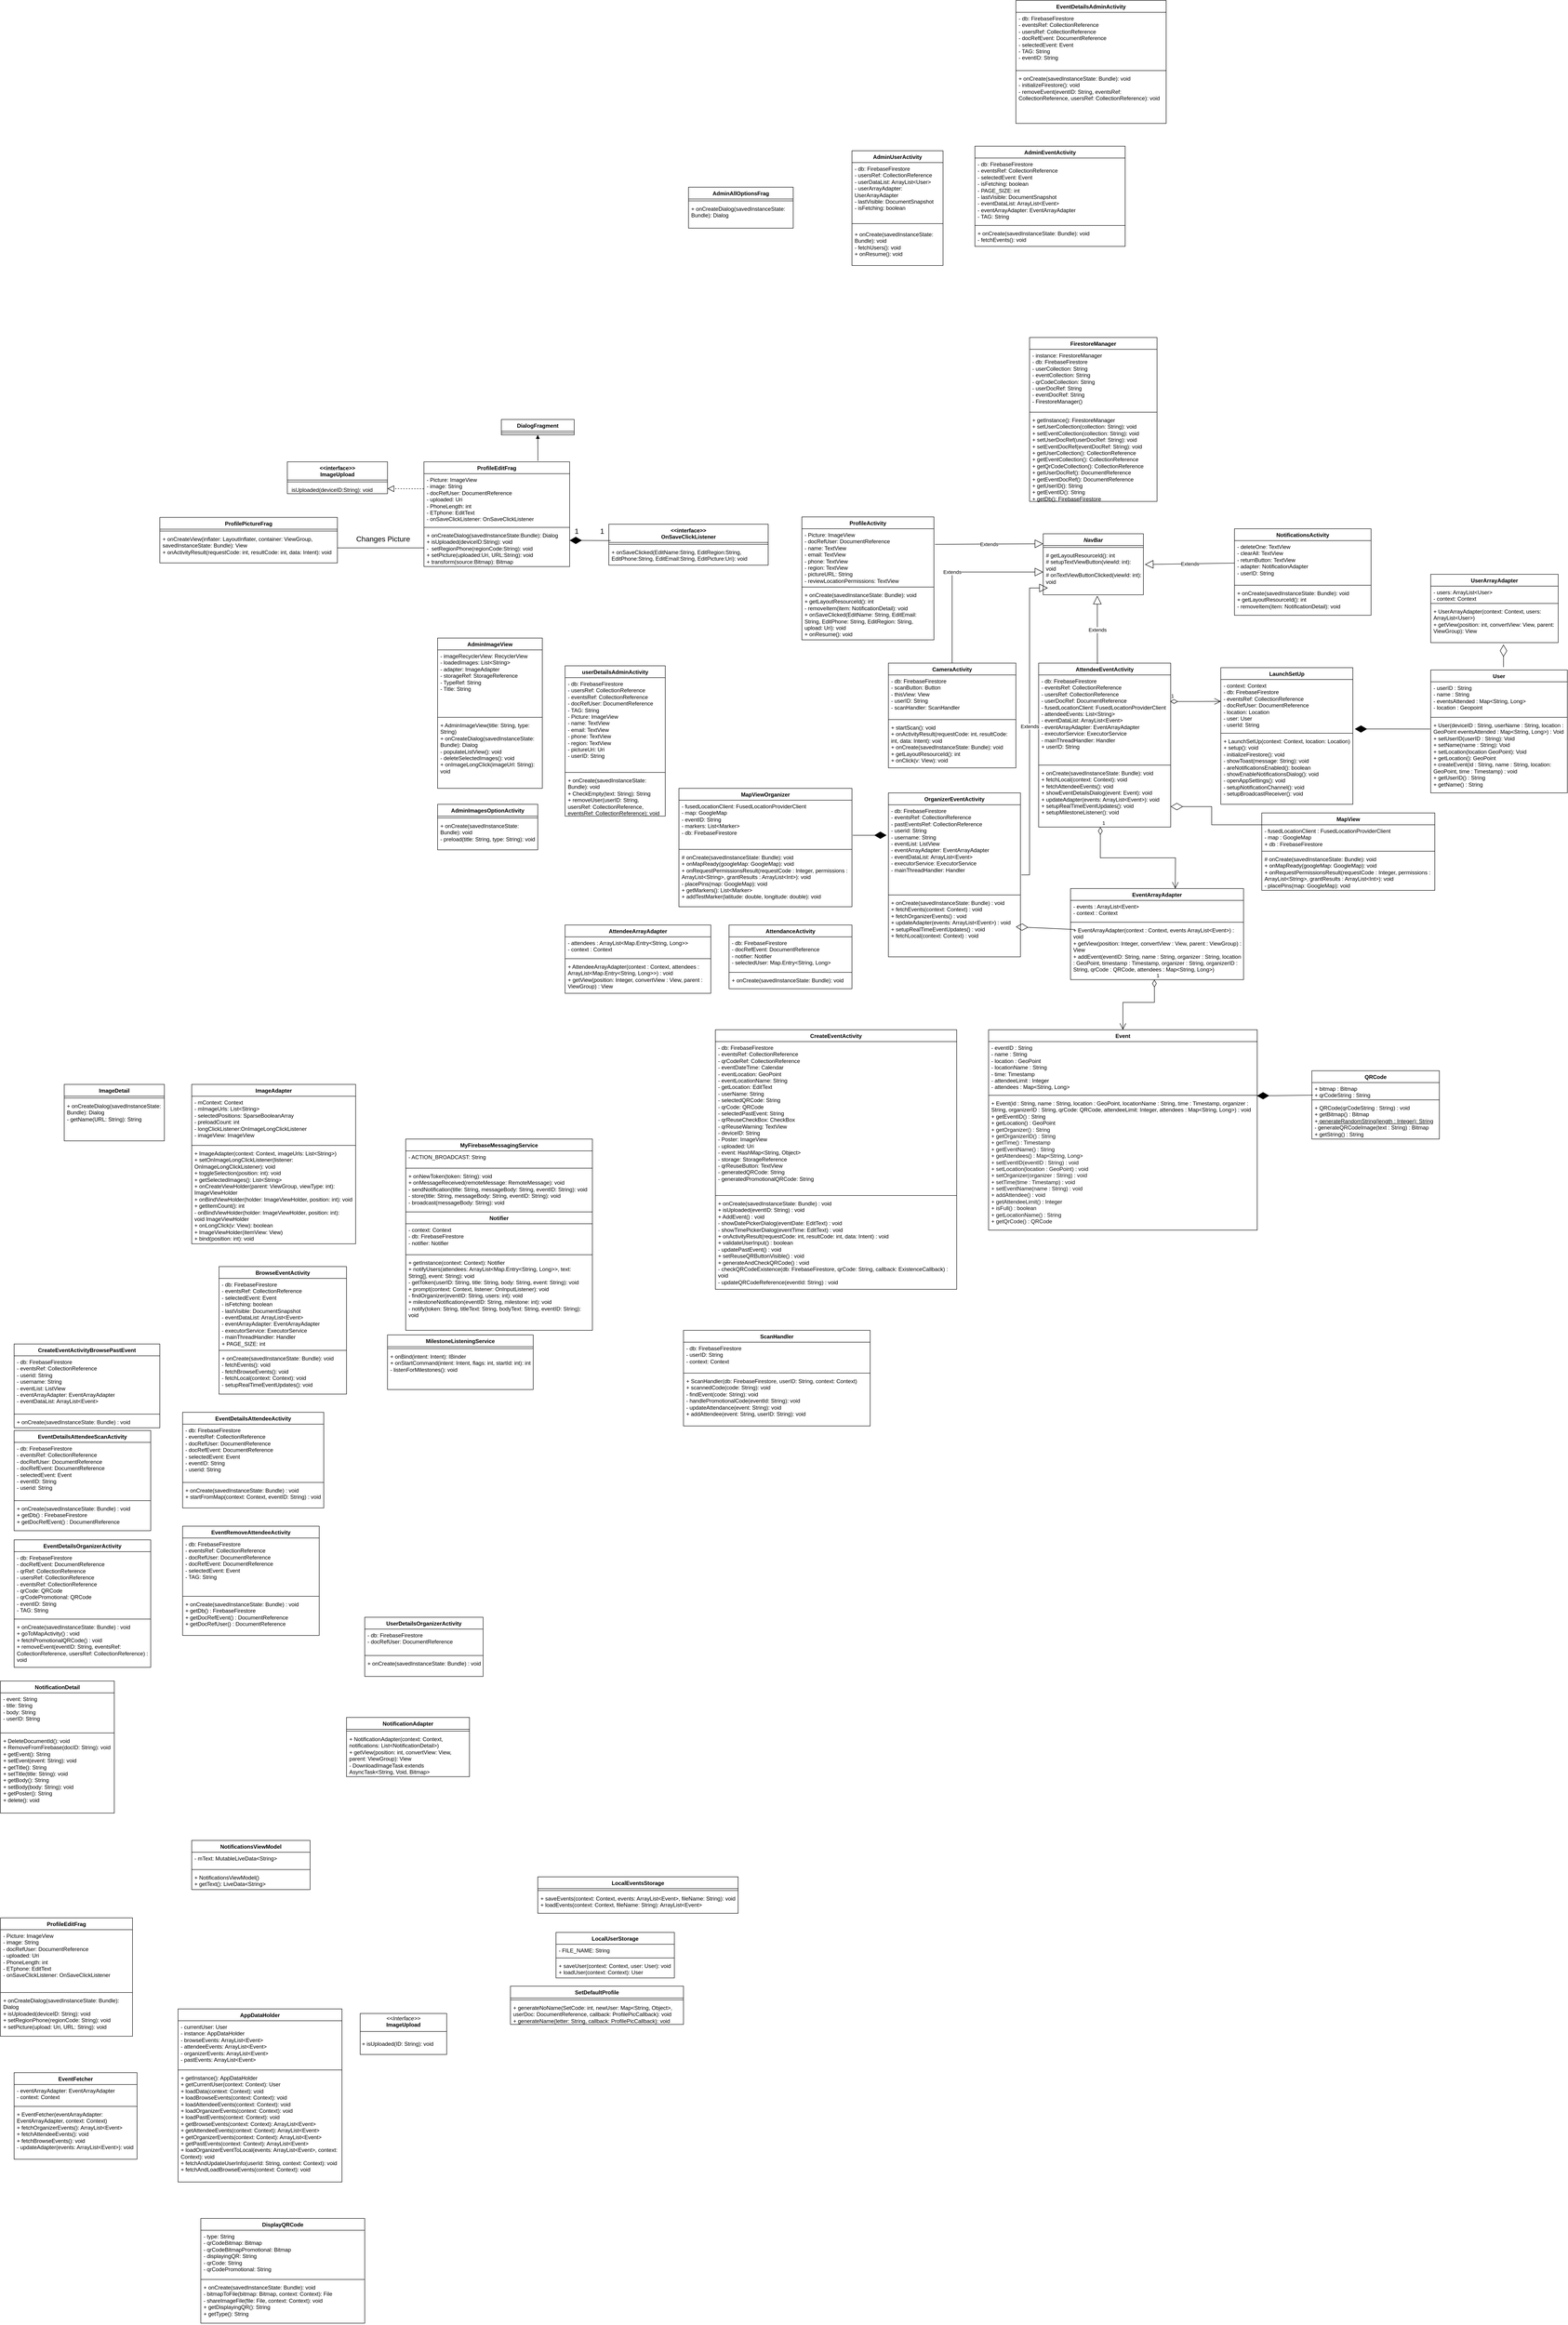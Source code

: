 <mxfile version="24.2.2" type="github">
  <diagram id="C5RBs43oDa-KdzZeNtuy" name="Page-1">
    <mxGraphModel dx="1893" dy="1722" grid="1" gridSize="10" guides="1" tooltips="1" connect="1" arrows="1" fold="1" page="1" pageScale="1" pageWidth="827" pageHeight="1169" math="0" shadow="0">
      <root>
        <mxCell id="WIyWlLk6GJQsqaUBKTNV-0" />
        <mxCell id="WIyWlLk6GJQsqaUBKTNV-1" parent="WIyWlLk6GJQsqaUBKTNV-0" />
        <mxCell id="4ze2XtRtzKSnxw6VI-vd-8" value="Event" style="swimlane;fontStyle=1;align=center;verticalAlign=top;childLayout=stackLayout;horizontal=1;startSize=26;horizontalStack=0;resizeParent=1;resizeParentMax=0;resizeLast=0;collapsible=1;marginBottom=0;whiteSpace=wrap;html=1;" parent="WIyWlLk6GJQsqaUBKTNV-1" vertex="1">
          <mxGeometry x="1670" y="1370" width="590" height="440" as="geometry" />
        </mxCell>
        <mxCell id="4ze2XtRtzKSnxw6VI-vd-9" value="- eventID : String&lt;br&gt;- name : String&lt;br&gt;- location : GeoPoint&lt;br&gt;- locationName : String&lt;br&gt;- time: Timestamp&lt;br&gt;- attendeeLimit : Integer&lt;br&gt;- attendees : Map&amp;lt;String, Long&amp;gt;" style="text;strokeColor=none;fillColor=none;align=left;verticalAlign=top;spacingLeft=4;spacingRight=4;overflow=hidden;rotatable=0;points=[[0,0.5],[1,0.5]];portConstraint=eastwest;whiteSpace=wrap;html=1;" parent="4ze2XtRtzKSnxw6VI-vd-8" vertex="1">
          <mxGeometry y="26" width="590" height="114" as="geometry" />
        </mxCell>
        <mxCell id="4ze2XtRtzKSnxw6VI-vd-10" value="" style="line;strokeWidth=1;fillColor=none;align=left;verticalAlign=middle;spacingTop=-1;spacingLeft=3;spacingRight=3;rotatable=0;labelPosition=right;points=[];portConstraint=eastwest;strokeColor=inherit;" parent="4ze2XtRtzKSnxw6VI-vd-8" vertex="1">
          <mxGeometry y="140" width="590" height="8" as="geometry" />
        </mxCell>
        <mxCell id="4ze2XtRtzKSnxw6VI-vd-11" value="+ Event(id : String, name : String, location : GeoPoint, locationName : String, time : Timestamp, organizer :&amp;nbsp; String, organizerID : String, qrCode: QRCode, attendeeLimit: Integer, attendees : Map&amp;lt;String, Long&amp;gt;) : void&lt;br&gt;+ getEventID() : String&lt;br&gt;+ getLocation() : GeoPoint&lt;br&gt;&lt;span style=&quot;font-weight: var(--cib-type-body1-font-weight); color: rgb(17, 17, 17);&quot;&gt;+ getOrganizer() : String&lt;br&gt;&lt;/span&gt;&lt;span style=&quot;font-weight: var(--cib-type-body1-font-weight); color: rgb(17, 17, 17);&quot;&gt;+ getOrganizerID() : String&lt;br&gt;&lt;/span&gt;&lt;span style=&quot;font-weight: var(--cib-type-body1-font-weight); color: rgb(17, 17, 17);&quot;&gt;+ getTime() : Timestamp&lt;br&gt;&lt;/span&gt;&lt;span style=&quot;font-weight: var(--cib-type-body1-font-weight); color: rgb(17, 17, 17);&quot;&gt;+ getEventName() : String&lt;br&gt;&lt;/span&gt;&lt;span style=&quot;font-weight: var(--cib-type-body1-font-weight); color: rgb(17, 17, 17);&quot;&gt;+ getAttendees() : Map&amp;lt;String, Long&amp;gt;&lt;br&gt;&lt;/span&gt;&lt;span style=&quot;font-weight: var(--cib-type-body1-font-weight); color: rgb(17, 17, 17);&quot;&gt;+ setEventID(eventID : String) : void&lt;br&gt;&lt;/span&gt;&lt;span style=&quot;font-weight: var(--cib-type-body1-font-weight); color: rgb(17, 17, 17);&quot;&gt;+ setLocation(location : GeoPoint) : void&lt;br&gt;&lt;/span&gt;&lt;span style=&quot;font-weight: var(--cib-type-body1-font-weight); color: rgb(17, 17, 17);&quot;&gt;+ setOrganizer(organizer : String) : void&lt;br&gt;&lt;/span&gt;&lt;span style=&quot;font-weight: var(--cib-type-body1-font-weight); color: rgb(17, 17, 17);&quot;&gt;+ setTime(time : Timestamp) : void&lt;br&gt;&lt;/span&gt;&lt;span style=&quot;font-weight: var(--cib-type-body1-font-weight); color: rgb(17, 17, 17);&quot;&gt;+ setEventName(name : String) : void&lt;br&gt;&lt;/span&gt;&lt;span style=&quot;font-weight: var(--cib-type-body1-font-weight); color: rgb(17, 17, 17);&quot;&gt;+ addAttendee() : void&lt;br&gt;&lt;/span&gt;&lt;span style=&quot;font-weight: var(--cib-type-body1-font-weight); color: rgb(17, 17, 17);&quot;&gt;+ getAttendeeLimit() : Integer&lt;br&gt;&lt;/span&gt;&lt;span style=&quot;font-weight: var(--cib-type-body1-font-weight); color: rgb(17, 17, 17);&quot;&gt;+ isFull() : boolean&lt;br&gt;&lt;/span&gt;&lt;span style=&quot;font-weight: var(--cib-type-body1-font-weight); color: rgb(17, 17, 17);&quot;&gt;+ getLocationName() : String&lt;br&gt;&lt;/span&gt;&lt;span style=&quot;font-weight: var(--cib-type-body1-font-weight); color: rgb(17, 17, 17);&quot;&gt;+ getQrCode() : QRCode&lt;/span&gt;&lt;span style=&quot;font-weight: var(--cib-type-body1-font-weight); color: rgb(17, 17, 17);&quot;&gt;&lt;br&gt;&lt;/span&gt;" style="text;strokeColor=none;fillColor=none;align=left;verticalAlign=top;spacingLeft=4;spacingRight=4;overflow=hidden;rotatable=0;points=[[0,0.5],[1,0.5]];portConstraint=eastwest;whiteSpace=wrap;html=1;" parent="4ze2XtRtzKSnxw6VI-vd-8" vertex="1">
          <mxGeometry y="148" width="590" height="292" as="geometry" />
        </mxCell>
        <mxCell id="4ze2XtRtzKSnxw6VI-vd-12" value="AttendeeArrayAdapter" style="swimlane;fontStyle=1;align=center;verticalAlign=top;childLayout=stackLayout;horizontal=1;startSize=26;horizontalStack=0;resizeParent=1;resizeParentMax=0;resizeLast=0;collapsible=1;marginBottom=0;whiteSpace=wrap;html=1;" parent="WIyWlLk6GJQsqaUBKTNV-1" vertex="1">
          <mxGeometry x="740" y="1140" width="320" height="150" as="geometry" />
        </mxCell>
        <mxCell id="4ze2XtRtzKSnxw6VI-vd-13" value="- attendees : ArrayList&amp;lt;Map.Entry&amp;lt;String, Long&amp;gt;&amp;gt;&lt;br&gt;- context : Context" style="text;strokeColor=none;fillColor=none;align=left;verticalAlign=top;spacingLeft=4;spacingRight=4;overflow=hidden;rotatable=0;points=[[0,0.5],[1,0.5]];portConstraint=eastwest;whiteSpace=wrap;html=1;" parent="4ze2XtRtzKSnxw6VI-vd-12" vertex="1">
          <mxGeometry y="26" width="320" height="44" as="geometry" />
        </mxCell>
        <mxCell id="4ze2XtRtzKSnxw6VI-vd-14" value="" style="line;strokeWidth=1;fillColor=none;align=left;verticalAlign=middle;spacingTop=-1;spacingLeft=3;spacingRight=3;rotatable=0;labelPosition=right;points=[];portConstraint=eastwest;strokeColor=inherit;" parent="4ze2XtRtzKSnxw6VI-vd-12" vertex="1">
          <mxGeometry y="70" width="320" height="8" as="geometry" />
        </mxCell>
        <mxCell id="4ze2XtRtzKSnxw6VI-vd-15" value="+ AttendeeArrayAdapter(context : Context, attendees : ArrayList&amp;lt;Map.Entry&amp;lt;String, Long&amp;gt;&amp;gt;) : void&lt;br&gt;+ getView(position: Integer, convertView : View, parent : ViewGroup) : View" style="text;strokeColor=none;fillColor=none;align=left;verticalAlign=top;spacingLeft=4;spacingRight=4;overflow=hidden;rotatable=0;points=[[0,0.5],[1,0.5]];portConstraint=eastwest;whiteSpace=wrap;html=1;" parent="4ze2XtRtzKSnxw6VI-vd-12" vertex="1">
          <mxGeometry y="78" width="320" height="72" as="geometry" />
        </mxCell>
        <mxCell id="4ze2XtRtzKSnxw6VI-vd-16" value="User" style="swimlane;fontStyle=1;align=center;verticalAlign=top;childLayout=stackLayout;horizontal=1;startSize=26;horizontalStack=0;resizeParent=1;resizeParentMax=0;resizeLast=0;collapsible=1;marginBottom=0;whiteSpace=wrap;html=1;" parent="WIyWlLk6GJQsqaUBKTNV-1" vertex="1">
          <mxGeometry x="2641" y="580" width="300" height="270" as="geometry" />
        </mxCell>
        <mxCell id="4ze2XtRtzKSnxw6VI-vd-17" value="- userID : String&lt;br&gt;- name : String&lt;br&gt;- eventsAttended : Map&amp;lt;String, Long&amp;gt;&lt;br&gt;- location : Geopoint" style="text;strokeColor=none;fillColor=none;align=left;verticalAlign=top;spacingLeft=4;spacingRight=4;overflow=hidden;rotatable=0;points=[[0,0.5],[1,0.5]];portConstraint=eastwest;whiteSpace=wrap;html=1;" parent="4ze2XtRtzKSnxw6VI-vd-16" vertex="1">
          <mxGeometry y="26" width="300" height="74" as="geometry" />
        </mxCell>
        <mxCell id="4ze2XtRtzKSnxw6VI-vd-18" value="" style="line;strokeWidth=1;fillColor=none;align=left;verticalAlign=middle;spacingTop=-1;spacingLeft=3;spacingRight=3;rotatable=0;labelPosition=right;points=[];portConstraint=eastwest;strokeColor=inherit;" parent="4ze2XtRtzKSnxw6VI-vd-16" vertex="1">
          <mxGeometry y="100" width="300" height="8" as="geometry" />
        </mxCell>
        <mxCell id="4ze2XtRtzKSnxw6VI-vd-19" value="+ User(deviceID : String, userName : String, location : GeoPoint eventsAttended : Map&amp;lt;String, Long&amp;gt;) : Void&lt;br&gt;+ setUserID(userID : String): Void&lt;br&gt;+ setName(name : String): Void&lt;br&gt;+ setLocation(location GeoPoint): Void&lt;br&gt;+ getLocation(): GeoPoint&lt;br&gt;+ createEvent(id : String, name : String, location: GeoPoint, time : Timestamp) : void&lt;br&gt;+ getUserID() : String&lt;br&gt;+ getName() : String" style="text;strokeColor=none;fillColor=none;align=left;verticalAlign=top;spacingLeft=4;spacingRight=4;overflow=hidden;rotatable=0;points=[[0,0.5],[1,0.5]];portConstraint=eastwest;whiteSpace=wrap;html=1;" parent="4ze2XtRtzKSnxw6VI-vd-16" vertex="1">
          <mxGeometry y="108" width="300" height="162" as="geometry" />
        </mxCell>
        <mxCell id="4ze2XtRtzKSnxw6VI-vd-20" value="MapView" style="swimlane;fontStyle=1;align=center;verticalAlign=top;childLayout=stackLayout;horizontal=1;startSize=26;horizontalStack=0;resizeParent=1;resizeParentMax=0;resizeLast=0;collapsible=1;marginBottom=0;whiteSpace=wrap;html=1;" parent="WIyWlLk6GJQsqaUBKTNV-1" vertex="1">
          <mxGeometry x="2270" y="894" width="380" height="170" as="geometry" />
        </mxCell>
        <mxCell id="4ze2XtRtzKSnxw6VI-vd-21" value="- fusedLocationClient : FusedLocationProviderClient&lt;br&gt;- map : GoogleMap&lt;br&gt;+ db : FirebaseFirestore" style="text;strokeColor=none;fillColor=none;align=left;verticalAlign=top;spacingLeft=4;spacingRight=4;overflow=hidden;rotatable=0;points=[[0,0.5],[1,0.5]];portConstraint=eastwest;whiteSpace=wrap;html=1;" parent="4ze2XtRtzKSnxw6VI-vd-20" vertex="1">
          <mxGeometry y="26" width="380" height="54" as="geometry" />
        </mxCell>
        <mxCell id="4ze2XtRtzKSnxw6VI-vd-22" value="" style="line;strokeWidth=1;fillColor=none;align=left;verticalAlign=middle;spacingTop=-1;spacingLeft=3;spacingRight=3;rotatable=0;labelPosition=right;points=[];portConstraint=eastwest;strokeColor=inherit;" parent="4ze2XtRtzKSnxw6VI-vd-20" vertex="1">
          <mxGeometry y="80" width="380" height="8" as="geometry" />
        </mxCell>
        <mxCell id="4ze2XtRtzKSnxw6VI-vd-23" value="# onCreate(savedInstanceState: Bundle): void&lt;br&gt;+ onMapReady(googleMap: GoogleMap): void&lt;br&gt;+&amp;nbsp;onRequestPermissionsResult(requestCode : Integer, permissions : ArrayList&amp;lt;String&amp;gt;, grantResults : ArrayList&amp;lt;Int&amp;gt;): void&lt;br&gt;- placePins(map: GoogleMap): void" style="text;strokeColor=none;fillColor=none;align=left;verticalAlign=top;spacingLeft=4;spacingRight=4;overflow=hidden;rotatable=0;points=[[0,0.5],[1,0.5]];portConstraint=eastwest;whiteSpace=wrap;html=1;" parent="4ze2XtRtzKSnxw6VI-vd-20" vertex="1">
          <mxGeometry y="88" width="380" height="82" as="geometry" />
        </mxCell>
        <mxCell id="4ze2XtRtzKSnxw6VI-vd-29" value="FirestoreManager" style="swimlane;fontStyle=1;align=center;verticalAlign=top;childLayout=stackLayout;horizontal=1;startSize=26;horizontalStack=0;resizeParent=1;resizeParentMax=0;resizeLast=0;collapsible=1;marginBottom=0;whiteSpace=wrap;html=1;" parent="WIyWlLk6GJQsqaUBKTNV-1" vertex="1">
          <mxGeometry x="1760" y="-150" width="280" height="360" as="geometry" />
        </mxCell>
        <mxCell id="4ze2XtRtzKSnxw6VI-vd-30" value="&lt;div&gt;- instance: FirestoreManager&lt;/div&gt;&lt;div&gt;- db: FirebaseFirestore&lt;/div&gt;&lt;div&gt;- userCollection: String&lt;/div&gt;&lt;div&gt;- eventCollection: String&lt;/div&gt;&lt;div&gt;- qrCodeCollection: String&lt;/div&gt;&lt;div&gt;- userDocRef: String&lt;/div&gt;&lt;div&gt;- eventDocRef: String&lt;/div&gt;&lt;div&gt;- FirestoreManager()&lt;/div&gt;" style="text;strokeColor=none;fillColor=none;align=left;verticalAlign=top;spacingLeft=4;spacingRight=4;overflow=hidden;rotatable=0;points=[[0,0.5],[1,0.5]];portConstraint=eastwest;whiteSpace=wrap;html=1;" parent="4ze2XtRtzKSnxw6VI-vd-29" vertex="1">
          <mxGeometry y="26" width="280" height="134" as="geometry" />
        </mxCell>
        <mxCell id="4ze2XtRtzKSnxw6VI-vd-31" value="" style="line;strokeWidth=1;fillColor=none;align=left;verticalAlign=middle;spacingTop=-1;spacingLeft=3;spacingRight=3;rotatable=0;labelPosition=right;points=[];portConstraint=eastwest;strokeColor=inherit;" parent="4ze2XtRtzKSnxw6VI-vd-29" vertex="1">
          <mxGeometry y="160" width="280" height="8" as="geometry" />
        </mxCell>
        <mxCell id="4ze2XtRtzKSnxw6VI-vd-32" value="&lt;div&gt;+ getInstance(): FirestoreManager&lt;/div&gt;&lt;div&gt;+ setUserCollection(collection: String): void&lt;/div&gt;&lt;div&gt;+ setEventCollection(collection: String): void&lt;/div&gt;&lt;div&gt;+ setUserDocRef(userDocRef: String): void&lt;/div&gt;&lt;div&gt;+ setEventDocRef(eventDocRef: String): void&lt;/div&gt;&lt;div&gt;+ getUserCollection(): CollectionReference&lt;/div&gt;&lt;div&gt;+ getEventCollection(): CollectionReference&lt;/div&gt;&lt;div&gt;+ getQrCodeCollection(): CollectionReference&lt;/div&gt;&lt;div&gt;+ getUserDocRef(): DocumentReference&lt;/div&gt;&lt;div&gt;+ getEventDocRef(): DocumentReference&lt;/div&gt;&lt;div&gt;+ getUserID(): String&lt;/div&gt;&lt;div&gt;+ getEventID(): String&lt;/div&gt;&lt;div&gt;+ getDb(): FirebaseFirestore&lt;/div&gt;&lt;div&gt;&lt;br&gt;&lt;/div&gt;" style="text;strokeColor=none;fillColor=none;align=left;verticalAlign=top;spacingLeft=4;spacingRight=4;overflow=hidden;rotatable=0;points=[[0,0.5],[1,0.5]];portConstraint=eastwest;whiteSpace=wrap;html=1;" parent="4ze2XtRtzKSnxw6VI-vd-29" vertex="1">
          <mxGeometry y="168" width="280" height="192" as="geometry" />
        </mxCell>
        <mxCell id="4ze2XtRtzKSnxw6VI-vd-33" value="UserArrayAdapter" style="swimlane;fontStyle=1;align=center;verticalAlign=top;childLayout=stackLayout;horizontal=1;startSize=26;horizontalStack=0;resizeParent=1;resizeParentMax=0;resizeLast=0;collapsible=1;marginBottom=0;whiteSpace=wrap;html=1;" parent="WIyWlLk6GJQsqaUBKTNV-1" vertex="1">
          <mxGeometry x="2641" y="370" width="280" height="150" as="geometry" />
        </mxCell>
        <mxCell id="4ze2XtRtzKSnxw6VI-vd-34" value="&lt;div&gt;- users: ArrayList&amp;lt;User&amp;gt;&lt;/div&gt;&lt;div&gt;- context: Context&lt;/div&gt;" style="text;strokeColor=none;fillColor=none;align=left;verticalAlign=top;spacingLeft=4;spacingRight=4;overflow=hidden;rotatable=0;points=[[0,0.5],[1,0.5]];portConstraint=eastwest;whiteSpace=wrap;html=1;" parent="4ze2XtRtzKSnxw6VI-vd-33" vertex="1">
          <mxGeometry y="26" width="280" height="34" as="geometry" />
        </mxCell>
        <mxCell id="4ze2XtRtzKSnxw6VI-vd-35" value="" style="line;strokeWidth=1;fillColor=none;align=left;verticalAlign=middle;spacingTop=-1;spacingLeft=3;spacingRight=3;rotatable=0;labelPosition=right;points=[];portConstraint=eastwest;strokeColor=inherit;" parent="4ze2XtRtzKSnxw6VI-vd-33" vertex="1">
          <mxGeometry y="60" width="280" height="8" as="geometry" />
        </mxCell>
        <mxCell id="4ze2XtRtzKSnxw6VI-vd-36" value="&lt;div&gt;+ UserArrayAdapter(context: Context, users: ArrayList&amp;lt;User&amp;gt;)&lt;/div&gt;&lt;div&gt;+ getView(position: int, convertView: View, parent: ViewGroup): View&lt;/div&gt;" style="text;strokeColor=none;fillColor=none;align=left;verticalAlign=top;spacingLeft=4;spacingRight=4;overflow=hidden;rotatable=0;points=[[0,0.5],[1,0.5]];portConstraint=eastwest;whiteSpace=wrap;html=1;" parent="4ze2XtRtzKSnxw6VI-vd-33" vertex="1">
          <mxGeometry y="68" width="280" height="82" as="geometry" />
        </mxCell>
        <mxCell id="4ze2XtRtzKSnxw6VI-vd-37" value="AdminAllOptionsFrag" style="swimlane;fontStyle=1;align=center;verticalAlign=top;childLayout=stackLayout;horizontal=1;startSize=26;horizontalStack=0;resizeParent=1;resizeParentMax=0;resizeLast=0;collapsible=1;marginBottom=0;whiteSpace=wrap;html=1;" parent="WIyWlLk6GJQsqaUBKTNV-1" vertex="1">
          <mxGeometry x="1011" y="-480" width="230" height="90" as="geometry" />
        </mxCell>
        <mxCell id="4ze2XtRtzKSnxw6VI-vd-39" value="" style="line;strokeWidth=1;fillColor=none;align=left;verticalAlign=middle;spacingTop=-1;spacingLeft=3;spacingRight=3;rotatable=0;labelPosition=right;points=[];portConstraint=eastwest;strokeColor=inherit;" parent="4ze2XtRtzKSnxw6VI-vd-37" vertex="1">
          <mxGeometry y="26" width="230" height="8" as="geometry" />
        </mxCell>
        <mxCell id="4ze2XtRtzKSnxw6VI-vd-40" value="+ onCreateDialog(savedInstanceState: Bundle): Dialog" style="text;strokeColor=none;fillColor=none;align=left;verticalAlign=top;spacingLeft=4;spacingRight=4;overflow=hidden;rotatable=0;points=[[0,0.5],[1,0.5]];portConstraint=eastwest;whiteSpace=wrap;html=1;" parent="4ze2XtRtzKSnxw6VI-vd-37" vertex="1">
          <mxGeometry y="34" width="230" height="56" as="geometry" />
        </mxCell>
        <mxCell id="4ze2XtRtzKSnxw6VI-vd-41" value="AdminEventActivity" style="swimlane;fontStyle=1;align=center;verticalAlign=top;childLayout=stackLayout;horizontal=1;startSize=26;horizontalStack=0;resizeParent=1;resizeParentMax=0;resizeLast=0;collapsible=1;marginBottom=0;whiteSpace=wrap;html=1;" parent="WIyWlLk6GJQsqaUBKTNV-1" vertex="1">
          <mxGeometry x="1640" y="-570" width="330" height="220" as="geometry" />
        </mxCell>
        <mxCell id="4ze2XtRtzKSnxw6VI-vd-42" value="&lt;div&gt;- db: FirebaseFirestore&lt;/div&gt;&lt;div&gt;- eventsRef: CollectionReference&lt;/div&gt;&lt;div&gt;- selectedEvent: Event&lt;/div&gt;&lt;div&gt;- isFetching: boolean&lt;/div&gt;&lt;div&gt;- PAGE_SIZE: int&lt;/div&gt;&lt;div&gt;- lastVisible: DocumentSnapshot&lt;/div&gt;&lt;div&gt;- eventDataList: ArrayList&amp;lt;Event&amp;gt;&lt;/div&gt;&lt;div&gt;- eventArrayAdapter: EventArrayAdapter&lt;/div&gt;&lt;div&gt;- TAG: String&lt;/div&gt;" style="text;strokeColor=none;fillColor=none;align=left;verticalAlign=top;spacingLeft=4;spacingRight=4;overflow=hidden;rotatable=0;points=[[0,0.5],[1,0.5]];portConstraint=eastwest;whiteSpace=wrap;html=1;" parent="4ze2XtRtzKSnxw6VI-vd-41" vertex="1">
          <mxGeometry y="26" width="330" height="144" as="geometry" />
        </mxCell>
        <mxCell id="4ze2XtRtzKSnxw6VI-vd-43" value="" style="line;strokeWidth=1;fillColor=none;align=left;verticalAlign=middle;spacingTop=-1;spacingLeft=3;spacingRight=3;rotatable=0;labelPosition=right;points=[];portConstraint=eastwest;strokeColor=inherit;" parent="4ze2XtRtzKSnxw6VI-vd-41" vertex="1">
          <mxGeometry y="170" width="330" height="8" as="geometry" />
        </mxCell>
        <mxCell id="4ze2XtRtzKSnxw6VI-vd-44" value="&lt;div&gt;+ onCreate(savedInstanceState: Bundle): void&lt;/div&gt;&lt;div&gt;- fetchEvents(): void&lt;/div&gt;" style="text;strokeColor=none;fillColor=none;align=left;verticalAlign=top;spacingLeft=4;spacingRight=4;overflow=hidden;rotatable=0;points=[[0,0.5],[1,0.5]];portConstraint=eastwest;whiteSpace=wrap;html=1;" parent="4ze2XtRtzKSnxw6VI-vd-41" vertex="1">
          <mxGeometry y="178" width="330" height="42" as="geometry" />
        </mxCell>
        <mxCell id="4ze2XtRtzKSnxw6VI-vd-45" value="AdminImagesOptionActivity" style="swimlane;fontStyle=1;align=center;verticalAlign=top;childLayout=stackLayout;horizontal=1;startSize=26;horizontalStack=0;resizeParent=1;resizeParentMax=0;resizeLast=0;collapsible=1;marginBottom=0;whiteSpace=wrap;html=1;" parent="WIyWlLk6GJQsqaUBKTNV-1" vertex="1">
          <mxGeometry x="460" y="875" width="220" height="100" as="geometry" />
        </mxCell>
        <mxCell id="4ze2XtRtzKSnxw6VI-vd-47" value="" style="line;strokeWidth=1;fillColor=none;align=left;verticalAlign=middle;spacingTop=-1;spacingLeft=3;spacingRight=3;rotatable=0;labelPosition=right;points=[];portConstraint=eastwest;strokeColor=inherit;" parent="4ze2XtRtzKSnxw6VI-vd-45" vertex="1">
          <mxGeometry y="26" width="220" height="8" as="geometry" />
        </mxCell>
        <mxCell id="4ze2XtRtzKSnxw6VI-vd-48" value="&lt;div&gt;+ onCreate(savedInstanceState: Bundle): void&lt;/div&gt;&lt;div&gt;- preload(title: String, type: String): void&lt;/div&gt;" style="text;strokeColor=none;fillColor=none;align=left;verticalAlign=top;spacingLeft=4;spacingRight=4;overflow=hidden;rotatable=0;points=[[0,0.5],[1,0.5]];portConstraint=eastwest;whiteSpace=wrap;html=1;" parent="4ze2XtRtzKSnxw6VI-vd-45" vertex="1">
          <mxGeometry y="34" width="220" height="66" as="geometry" />
        </mxCell>
        <mxCell id="4ze2XtRtzKSnxw6VI-vd-53" value="AdminImageView" style="swimlane;fontStyle=1;align=center;verticalAlign=top;childLayout=stackLayout;horizontal=1;startSize=26;horizontalStack=0;resizeParent=1;resizeParentMax=0;resizeLast=0;collapsible=1;marginBottom=0;whiteSpace=wrap;html=1;" parent="WIyWlLk6GJQsqaUBKTNV-1" vertex="1">
          <mxGeometry x="460" y="510" width="230" height="330" as="geometry" />
        </mxCell>
        <mxCell id="4ze2XtRtzKSnxw6VI-vd-54" value="&lt;div&gt;- imageRecyclerView: RecyclerView&lt;/div&gt;&lt;div&gt;- loadedImages: List&amp;lt;String&amp;gt;&lt;/div&gt;&lt;div&gt;- adapter: ImageAdapter&lt;/div&gt;&lt;div&gt;- storageRef: StorageReference&lt;/div&gt;&lt;div&gt;- TypeRef: String&lt;/div&gt;&lt;div&gt;- Title: String&lt;/div&gt;" style="text;strokeColor=none;fillColor=none;align=left;verticalAlign=top;spacingLeft=4;spacingRight=4;overflow=hidden;rotatable=0;points=[[0,0.5],[1,0.5]];portConstraint=eastwest;whiteSpace=wrap;html=1;" parent="4ze2XtRtzKSnxw6VI-vd-53" vertex="1">
          <mxGeometry y="26" width="230" height="144" as="geometry" />
        </mxCell>
        <mxCell id="4ze2XtRtzKSnxw6VI-vd-55" value="" style="line;strokeWidth=1;fillColor=none;align=left;verticalAlign=middle;spacingTop=-1;spacingLeft=3;spacingRight=3;rotatable=0;labelPosition=right;points=[];portConstraint=eastwest;strokeColor=inherit;" parent="4ze2XtRtzKSnxw6VI-vd-53" vertex="1">
          <mxGeometry y="170" width="230" height="8" as="geometry" />
        </mxCell>
        <mxCell id="4ze2XtRtzKSnxw6VI-vd-56" value="&lt;div&gt;+ AdminImageView(title: String, type: String)&lt;/div&gt;&lt;div&gt;+ onCreateDialog(savedInstanceState: Bundle): Dialog&lt;/div&gt;&lt;div&gt;- populateListView(): void&lt;/div&gt;&lt;div&gt;- deleteSelectedImages(): void&lt;/div&gt;&lt;div&gt;+ onImageLongClick(imageUrl: String): void&lt;/div&gt;" style="text;strokeColor=none;fillColor=none;align=left;verticalAlign=top;spacingLeft=4;spacingRight=4;overflow=hidden;rotatable=0;points=[[0,0.5],[1,0.5]];portConstraint=eastwest;whiteSpace=wrap;html=1;" parent="4ze2XtRtzKSnxw6VI-vd-53" vertex="1">
          <mxGeometry y="178" width="230" height="152" as="geometry" />
        </mxCell>
        <mxCell id="4ze2XtRtzKSnxw6VI-vd-57" value="AdminUserActivity" style="swimlane;fontStyle=1;align=center;verticalAlign=top;childLayout=stackLayout;horizontal=1;startSize=26;horizontalStack=0;resizeParent=1;resizeParentMax=0;resizeLast=0;collapsible=1;marginBottom=0;whiteSpace=wrap;html=1;" parent="WIyWlLk6GJQsqaUBKTNV-1" vertex="1">
          <mxGeometry x="1370" y="-560" width="200" height="252" as="geometry" />
        </mxCell>
        <mxCell id="4ze2XtRtzKSnxw6VI-vd-58" value="&lt;div&gt;- db: FirebaseFirestore&lt;/div&gt;&lt;div&gt;- usersRef: CollectionReference&lt;/div&gt;&lt;div&gt;- userDataList: ArrayList&amp;lt;User&amp;gt;&lt;/div&gt;&lt;div&gt;- userArrayAdapter: UserArrayAdapter&lt;/div&gt;&lt;div&gt;- lastVisible: DocumentSnapshot&lt;/div&gt;&lt;div&gt;- isFetching: boolean&lt;/div&gt;" style="text;strokeColor=none;fillColor=none;align=left;verticalAlign=top;spacingLeft=4;spacingRight=4;overflow=hidden;rotatable=0;points=[[0,0.5],[1,0.5]];portConstraint=eastwest;whiteSpace=wrap;html=1;" parent="4ze2XtRtzKSnxw6VI-vd-57" vertex="1">
          <mxGeometry y="26" width="200" height="124" as="geometry" />
        </mxCell>
        <mxCell id="4ze2XtRtzKSnxw6VI-vd-59" value="" style="line;strokeWidth=1;fillColor=none;align=left;verticalAlign=middle;spacingTop=-1;spacingLeft=3;spacingRight=3;rotatable=0;labelPosition=right;points=[];portConstraint=eastwest;strokeColor=inherit;" parent="4ze2XtRtzKSnxw6VI-vd-57" vertex="1">
          <mxGeometry y="150" width="200" height="20" as="geometry" />
        </mxCell>
        <mxCell id="4ze2XtRtzKSnxw6VI-vd-60" value="&lt;div&gt;+ onCreate(savedInstanceState: Bundle): void&lt;/div&gt;&lt;div&gt;- fetchUsers(): void&lt;/div&gt;&lt;div&gt;+ onResume(): void&lt;/div&gt;" style="text;strokeColor=none;fillColor=none;align=left;verticalAlign=top;spacingLeft=4;spacingRight=4;overflow=hidden;rotatable=0;points=[[0,0.5],[1,0.5]];portConstraint=eastwest;whiteSpace=wrap;html=1;" parent="4ze2XtRtzKSnxw6VI-vd-57" vertex="1">
          <mxGeometry y="170" width="200" height="82" as="geometry" />
        </mxCell>
        <mxCell id="4ze2XtRtzKSnxw6VI-vd-61" value="EventDetailsAdminActivity" style="swimlane;fontStyle=1;align=center;verticalAlign=top;childLayout=stackLayout;horizontal=1;startSize=26;horizontalStack=0;resizeParent=1;resizeParentMax=0;resizeLast=0;collapsible=1;marginBottom=0;whiteSpace=wrap;html=1;" parent="WIyWlLk6GJQsqaUBKTNV-1" vertex="1">
          <mxGeometry x="1730" y="-890" width="330" height="270" as="geometry" />
        </mxCell>
        <mxCell id="4ze2XtRtzKSnxw6VI-vd-62" value="&lt;div&gt;- db: FirebaseFirestore&lt;/div&gt;&lt;div&gt;- eventsRef: CollectionReference&lt;/div&gt;&lt;div&gt;- usersRef: CollectionReference&lt;/div&gt;&lt;div&gt;- docRefEvent: DocumentReference&lt;/div&gt;&lt;div&gt;- selectedEvent: Event&lt;/div&gt;&lt;div&gt;- TAG: String&lt;/div&gt;&lt;div&gt;- eventID: String&lt;/div&gt;" style="text;strokeColor=none;fillColor=none;align=left;verticalAlign=top;spacingLeft=4;spacingRight=4;overflow=hidden;rotatable=0;points=[[0,0.5],[1,0.5]];portConstraint=eastwest;whiteSpace=wrap;html=1;" parent="4ze2XtRtzKSnxw6VI-vd-61" vertex="1">
          <mxGeometry y="26" width="330" height="124" as="geometry" />
        </mxCell>
        <mxCell id="4ze2XtRtzKSnxw6VI-vd-63" value="" style="line;strokeWidth=1;fillColor=none;align=left;verticalAlign=middle;spacingTop=-1;spacingLeft=3;spacingRight=3;rotatable=0;labelPosition=right;points=[];portConstraint=eastwest;strokeColor=inherit;" parent="4ze2XtRtzKSnxw6VI-vd-61" vertex="1">
          <mxGeometry y="150" width="330" height="8" as="geometry" />
        </mxCell>
        <mxCell id="4ze2XtRtzKSnxw6VI-vd-64" value="&lt;div&gt;+ onCreate(savedInstanceState: Bundle): void&lt;/div&gt;&lt;div&gt;- initializeFirestore(): void&lt;/div&gt;&lt;div&gt;- removeEvent(eventID: String, eventsRef: CollectionReference, usersRef: CollectionReference): void&lt;/div&gt;" style="text;strokeColor=none;fillColor=none;align=left;verticalAlign=top;spacingLeft=4;spacingRight=4;overflow=hidden;rotatable=0;points=[[0,0.5],[1,0.5]];portConstraint=eastwest;whiteSpace=wrap;html=1;" parent="4ze2XtRtzKSnxw6VI-vd-61" vertex="1">
          <mxGeometry y="158" width="330" height="112" as="geometry" />
        </mxCell>
        <mxCell id="4ze2XtRtzKSnxw6VI-vd-65" value="ImageAdapter" style="swimlane;fontStyle=1;align=center;verticalAlign=top;childLayout=stackLayout;horizontal=1;startSize=26;horizontalStack=0;resizeParent=1;resizeParentMax=0;resizeLast=0;collapsible=1;marginBottom=0;whiteSpace=wrap;html=1;" parent="WIyWlLk6GJQsqaUBKTNV-1" vertex="1">
          <mxGeometry x="-80" y="1490" width="360" height="350" as="geometry" />
        </mxCell>
        <mxCell id="4ze2XtRtzKSnxw6VI-vd-66" value="&lt;div&gt;- mContext: Context&lt;/div&gt;&lt;div&gt;- mImageUrls: List&amp;lt;String&amp;gt;&lt;/div&gt;&lt;div&gt;- selectedPositions: SparseBooleanArray&lt;/div&gt;&lt;div&gt;- preloadCount: int&lt;/div&gt;&lt;div&gt;- longClickListener:OnImageLongClickListener&lt;/div&gt;&lt;div&gt;- imageView: ImageView&lt;/div&gt;" style="text;strokeColor=none;fillColor=none;align=left;verticalAlign=top;spacingLeft=4;spacingRight=4;overflow=hidden;rotatable=0;points=[[0,0.5],[1,0.5]];portConstraint=eastwest;whiteSpace=wrap;html=1;" parent="4ze2XtRtzKSnxw6VI-vd-65" vertex="1">
          <mxGeometry y="26" width="360" height="104" as="geometry" />
        </mxCell>
        <mxCell id="4ze2XtRtzKSnxw6VI-vd-67" value="" style="line;strokeWidth=1;fillColor=none;align=left;verticalAlign=middle;spacingTop=-1;spacingLeft=3;spacingRight=3;rotatable=0;labelPosition=right;points=[];portConstraint=eastwest;strokeColor=inherit;" parent="4ze2XtRtzKSnxw6VI-vd-65" vertex="1">
          <mxGeometry y="130" width="360" height="8" as="geometry" />
        </mxCell>
        <mxCell id="4ze2XtRtzKSnxw6VI-vd-68" value="&lt;div&gt;+ ImageAdapter(context: Context, imageUrls: List&amp;lt;String&amp;gt;)&lt;/div&gt;&lt;div&gt;+ setOnImageLongClickListener(listener: OnImageLongClickListener): void&lt;/div&gt;&lt;div&gt;+ toggleSelection(position: int): void&lt;/div&gt;&lt;div&gt;+ getSelectedImages(): List&amp;lt;String&amp;gt;&lt;/div&gt;&lt;div&gt;+ onCreateViewHolder(parent: ViewGroup, viewType: int): ImageViewHolder&lt;/div&gt;&lt;div&gt;+ onBindViewHolder(holder: ImageViewHolder, position: int): void&lt;/div&gt;&lt;div&gt;+ getItemCount(): int&lt;/div&gt;&lt;div&gt;- onBindViewHolder(holder: ImageViewHolder, position: int): void&amp;nbsp;ImageViewHolder&lt;/div&gt;&lt;div&gt;&lt;div&gt;+ onLongClick(v: View): boolean&lt;/div&gt;&lt;div&gt;+ ImageViewHolder(itemView: View)&lt;/div&gt;&lt;div&gt;+ bind(position: int): void&lt;/div&gt;&lt;/div&gt;" style="text;strokeColor=none;fillColor=none;align=left;verticalAlign=top;spacingLeft=4;spacingRight=4;overflow=hidden;rotatable=0;points=[[0,0.5],[1,0.5]];portConstraint=eastwest;whiteSpace=wrap;html=1;" parent="4ze2XtRtzKSnxw6VI-vd-65" vertex="1">
          <mxGeometry y="138" width="360" height="212" as="geometry" />
        </mxCell>
        <mxCell id="4ze2XtRtzKSnxw6VI-vd-69" value="ImageDetail" style="swimlane;fontStyle=1;align=center;verticalAlign=top;childLayout=stackLayout;horizontal=1;startSize=26;horizontalStack=0;resizeParent=1;resizeParentMax=0;resizeLast=0;collapsible=1;marginBottom=0;whiteSpace=wrap;html=1;" parent="WIyWlLk6GJQsqaUBKTNV-1" vertex="1">
          <mxGeometry x="-360" y="1490" width="220" height="124" as="geometry" />
        </mxCell>
        <mxCell id="4ze2XtRtzKSnxw6VI-vd-71" value="" style="line;strokeWidth=1;fillColor=none;align=left;verticalAlign=middle;spacingTop=-1;spacingLeft=3;spacingRight=3;rotatable=0;labelPosition=right;points=[];portConstraint=eastwest;strokeColor=inherit;" parent="4ze2XtRtzKSnxw6VI-vd-69" vertex="1">
          <mxGeometry y="26" width="220" height="8" as="geometry" />
        </mxCell>
        <mxCell id="4ze2XtRtzKSnxw6VI-vd-72" value="&lt;div&gt;+ onCreateDialog(savedInstanceState: Bundle): Dialog&lt;/div&gt;&lt;div&gt;- getName(URL: String): String&lt;/div&gt;" style="text;strokeColor=none;fillColor=none;align=left;verticalAlign=top;spacingLeft=4;spacingRight=4;overflow=hidden;rotatable=0;points=[[0,0.5],[1,0.5]];portConstraint=eastwest;whiteSpace=wrap;html=1;" parent="4ze2XtRtzKSnxw6VI-vd-69" vertex="1">
          <mxGeometry y="34" width="220" height="90" as="geometry" />
        </mxCell>
        <mxCell id="4ze2XtRtzKSnxw6VI-vd-80" value="AttendanceActivity" style="swimlane;fontStyle=1;align=center;verticalAlign=top;childLayout=stackLayout;horizontal=1;startSize=26;horizontalStack=0;resizeParent=1;resizeParentMax=0;resizeLast=0;collapsible=1;marginBottom=0;whiteSpace=wrap;html=1;" parent="WIyWlLk6GJQsqaUBKTNV-1" vertex="1">
          <mxGeometry x="1100" y="1140" width="270" height="140" as="geometry" />
        </mxCell>
        <mxCell id="4ze2XtRtzKSnxw6VI-vd-81" value="&lt;div&gt;- db: FirebaseFirestore&lt;/div&gt;&lt;div&gt;- docRefEvent: DocumentReference&lt;/div&gt;&lt;div&gt;- notifier: Notifier&lt;/div&gt;&lt;div&gt;- selectedUser: Map.Entry&amp;lt;String, Long&amp;gt;&lt;/div&gt;" style="text;strokeColor=none;fillColor=none;align=left;verticalAlign=top;spacingLeft=4;spacingRight=4;overflow=hidden;rotatable=0;points=[[0,0.5],[1,0.5]];portConstraint=eastwest;whiteSpace=wrap;html=1;" parent="4ze2XtRtzKSnxw6VI-vd-80" vertex="1">
          <mxGeometry y="26" width="270" height="74" as="geometry" />
        </mxCell>
        <mxCell id="4ze2XtRtzKSnxw6VI-vd-82" value="" style="line;strokeWidth=1;fillColor=none;align=left;verticalAlign=middle;spacingTop=-1;spacingLeft=3;spacingRight=3;rotatable=0;labelPosition=right;points=[];portConstraint=eastwest;strokeColor=inherit;" parent="4ze2XtRtzKSnxw6VI-vd-80" vertex="1">
          <mxGeometry y="100" width="270" height="8" as="geometry" />
        </mxCell>
        <mxCell id="4ze2XtRtzKSnxw6VI-vd-83" value="+ onCreate(savedInstanceState: Bundle): void" style="text;strokeColor=none;fillColor=none;align=left;verticalAlign=top;spacingLeft=4;spacingRight=4;overflow=hidden;rotatable=0;points=[[0,0.5],[1,0.5]];portConstraint=eastwest;whiteSpace=wrap;html=1;" parent="4ze2XtRtzKSnxw6VI-vd-80" vertex="1">
          <mxGeometry y="108" width="270" height="32" as="geometry" />
        </mxCell>
        <mxCell id="4ze2XtRtzKSnxw6VI-vd-88" value="AttendeeEventActivity" style="swimlane;fontStyle=1;align=center;verticalAlign=top;childLayout=stackLayout;horizontal=1;startSize=26;horizontalStack=0;resizeParent=1;resizeParentMax=0;resizeLast=0;collapsible=1;marginBottom=0;whiteSpace=wrap;html=1;" parent="WIyWlLk6GJQsqaUBKTNV-1" vertex="1">
          <mxGeometry x="1780" y="565" width="290" height="360" as="geometry" />
        </mxCell>
        <mxCell id="4ze2XtRtzKSnxw6VI-vd-89" value="&lt;div&gt;- db: FirebaseFirestore&lt;/div&gt;&lt;div&gt;- eventsRef: CollectionReference&lt;/div&gt;&lt;div&gt;- usersRef: CollectionReference&lt;/div&gt;&lt;div&gt;- userDocRef: DocumentReference&lt;/div&gt;&lt;div&gt;- fusedLocationClient: FusedLocationProviderClient&lt;/div&gt;&lt;div&gt;- attendeeEvents: List&amp;lt;String&amp;gt;&lt;/div&gt;&lt;div&gt;- eventDataList: ArrayList&amp;lt;Event&amp;gt;&lt;/div&gt;&lt;div&gt;- eventArrayAdapter: EventArrayAdapter&lt;/div&gt;&lt;div&gt;- executorService: ExecutorService&lt;/div&gt;&lt;div&gt;- mainThreadHandler: Handler&lt;/div&gt;&lt;div&gt;+ userID: String&lt;/div&gt;" style="text;strokeColor=none;fillColor=none;align=left;verticalAlign=top;spacingLeft=4;spacingRight=4;overflow=hidden;rotatable=0;points=[[0,0.5],[1,0.5]];portConstraint=eastwest;whiteSpace=wrap;html=1;" parent="4ze2XtRtzKSnxw6VI-vd-88" vertex="1">
          <mxGeometry y="26" width="290" height="194" as="geometry" />
        </mxCell>
        <mxCell id="4ze2XtRtzKSnxw6VI-vd-90" value="" style="line;strokeWidth=1;fillColor=none;align=left;verticalAlign=middle;spacingTop=-1;spacingLeft=3;spacingRight=3;rotatable=0;labelPosition=right;points=[];portConstraint=eastwest;strokeColor=inherit;" parent="4ze2XtRtzKSnxw6VI-vd-88" vertex="1">
          <mxGeometry y="220" width="290" height="8" as="geometry" />
        </mxCell>
        <mxCell id="4ze2XtRtzKSnxw6VI-vd-91" value="&lt;div&gt;+ onCreate(savedInstanceState: Bundle): void&lt;/div&gt;&lt;div&gt;+ fetchLocal(context: Context): void&lt;/div&gt;&lt;div&gt;+ fetchAttendeeEvents(): void&lt;/div&gt;&lt;div&gt;+ showEventDetailsDialog(event: Event): void&lt;/div&gt;&lt;div&gt;+ updateAdapter(events: ArrayList&amp;lt;Event&amp;gt;): void&lt;/div&gt;&lt;div&gt;+ setupRealTimeEventUpdates(): void&lt;/div&gt;&lt;div&gt;+ setupMilestoneListener(): void&lt;/div&gt;" style="text;strokeColor=none;fillColor=none;align=left;verticalAlign=top;spacingLeft=4;spacingRight=4;overflow=hidden;rotatable=0;points=[[0,0.5],[1,0.5]];portConstraint=eastwest;whiteSpace=wrap;html=1;" parent="4ze2XtRtzKSnxw6VI-vd-88" vertex="1">
          <mxGeometry y="228" width="290" height="132" as="geometry" />
        </mxCell>
        <mxCell id="4ze2XtRtzKSnxw6VI-vd-92" value="BrowseEventActivity" style="swimlane;fontStyle=1;align=center;verticalAlign=top;childLayout=stackLayout;horizontal=1;startSize=26;horizontalStack=0;resizeParent=1;resizeParentMax=0;resizeLast=0;collapsible=1;marginBottom=0;whiteSpace=wrap;html=1;" parent="WIyWlLk6GJQsqaUBKTNV-1" vertex="1">
          <mxGeometry x="-20" y="1890" width="280" height="280" as="geometry" />
        </mxCell>
        <mxCell id="4ze2XtRtzKSnxw6VI-vd-93" value="&lt;div&gt;- db: FirebaseFirestore&lt;/div&gt;&lt;div&gt;- eventsRef: CollectionReference&lt;/div&gt;&lt;div&gt;- selectedEvent: Event&lt;/div&gt;&lt;div&gt;- isFetching: boolean&lt;/div&gt;&lt;div&gt;- lastVisible: DocumentSnapshot&lt;/div&gt;&lt;div&gt;- eventDataList: ArrayList&amp;lt;Event&amp;gt;&lt;/div&gt;&lt;div&gt;- eventArrayAdapter: EventArrayAdapter&lt;/div&gt;&lt;div&gt;- executorService: ExecutorService&lt;/div&gt;&lt;div&gt;- mainThreadHandler: Handler&lt;/div&gt;&lt;div&gt;+ PAGE_SIZE: int&lt;/div&gt;" style="text;strokeColor=none;fillColor=none;align=left;verticalAlign=top;spacingLeft=4;spacingRight=4;overflow=hidden;rotatable=0;points=[[0,0.5],[1,0.5]];portConstraint=eastwest;whiteSpace=wrap;html=1;" parent="4ze2XtRtzKSnxw6VI-vd-92" vertex="1">
          <mxGeometry y="26" width="280" height="154" as="geometry" />
        </mxCell>
        <mxCell id="4ze2XtRtzKSnxw6VI-vd-94" value="" style="line;strokeWidth=1;fillColor=none;align=left;verticalAlign=middle;spacingTop=-1;spacingLeft=3;spacingRight=3;rotatable=0;labelPosition=right;points=[];portConstraint=eastwest;strokeColor=inherit;" parent="4ze2XtRtzKSnxw6VI-vd-92" vertex="1">
          <mxGeometry y="180" width="280" height="8" as="geometry" />
        </mxCell>
        <mxCell id="4ze2XtRtzKSnxw6VI-vd-95" value="&lt;div&gt;+ onCreate(savedInstanceState: Bundle): void&lt;/div&gt;&lt;div&gt;- fetchEvents(): void&lt;/div&gt;&lt;div&gt;- fetchBrowseEvents(): void&lt;/div&gt;&lt;div&gt;- fetchLocal(context: Context): void&lt;/div&gt;&lt;div&gt;- setupRealTimeEventUpdates(): void&lt;/div&gt;" style="text;strokeColor=none;fillColor=none;align=left;verticalAlign=top;spacingLeft=4;spacingRight=4;overflow=hidden;rotatable=0;points=[[0,0.5],[1,0.5]];portConstraint=eastwest;whiteSpace=wrap;html=1;" parent="4ze2XtRtzKSnxw6VI-vd-92" vertex="1">
          <mxGeometry y="188" width="280" height="92" as="geometry" />
        </mxCell>
        <mxCell id="4ze2XtRtzKSnxw6VI-vd-96" value="CreateEventActivity" style="swimlane;fontStyle=1;align=center;verticalAlign=top;childLayout=stackLayout;horizontal=1;startSize=26;horizontalStack=0;resizeParent=1;resizeParentMax=0;resizeLast=0;collapsible=1;marginBottom=0;whiteSpace=wrap;html=1;" parent="WIyWlLk6GJQsqaUBKTNV-1" vertex="1">
          <mxGeometry x="1070" y="1370" width="530" height="570" as="geometry" />
        </mxCell>
        <mxCell id="4ze2XtRtzKSnxw6VI-vd-97" value="&lt;div&gt;- db: FirebaseFirestore&lt;/div&gt;&lt;div&gt;- eventsRef: CollectionReference&lt;/div&gt;&lt;div&gt;- qrCodeRef: CollectionReference&lt;/div&gt;&lt;div&gt;- eventDateTime: Calendar&lt;/div&gt;&lt;div&gt;- eventLocation: GeoPoint&lt;/div&gt;&lt;div&gt;- eventLocationName: String&lt;/div&gt;&lt;div&gt;- getLocation: EditText&lt;/div&gt;&lt;div&gt;- userName: String&lt;/div&gt;&lt;div&gt;- selectedQRCode: String&lt;/div&gt;&lt;div&gt;- qrCode: QRCode&lt;/div&gt;&lt;div&gt;- selectedPastEvent: String&lt;/div&gt;&lt;div&gt;- qrReuseCheckBox: CheckBox&lt;/div&gt;&lt;div&gt;- qrReuseWarning: TextView&lt;/div&gt;&lt;div&gt;- deviceID: String&lt;/div&gt;&lt;div&gt;- Poster: ImageView&lt;/div&gt;&lt;div&gt;- uploaded: Uri&lt;/div&gt;&lt;div&gt;- event: HashMap&amp;lt;String, Object&amp;gt;&lt;/div&gt;&lt;div&gt;- storage: StorageReference&lt;/div&gt;&lt;div&gt;- qrReuseButton: TextView&lt;/div&gt;&lt;div&gt;- generatedQRCode: String&lt;/div&gt;&lt;div&gt;- generatedPromotionalQRCode: String&lt;/div&gt;" style="text;strokeColor=none;fillColor=none;align=left;verticalAlign=top;spacingLeft=4;spacingRight=4;overflow=hidden;rotatable=0;points=[[0,0.5],[1,0.5]];portConstraint=eastwest;whiteSpace=wrap;html=1;" parent="4ze2XtRtzKSnxw6VI-vd-96" vertex="1">
          <mxGeometry y="26" width="530" height="334" as="geometry" />
        </mxCell>
        <mxCell id="4ze2XtRtzKSnxw6VI-vd-98" value="" style="line;strokeWidth=1;fillColor=none;align=left;verticalAlign=middle;spacingTop=-1;spacingLeft=3;spacingRight=3;rotatable=0;labelPosition=right;points=[];portConstraint=eastwest;strokeColor=inherit;" parent="4ze2XtRtzKSnxw6VI-vd-96" vertex="1">
          <mxGeometry y="360" width="530" height="8" as="geometry" />
        </mxCell>
        <mxCell id="4ze2XtRtzKSnxw6VI-vd-99" value="&lt;div&gt;+ onCreate(savedInstanceState: Bundle) : void&lt;/div&gt;&lt;div&gt;+ isUploaded(eventID: String) : void&lt;/div&gt;&lt;div&gt;+ AddEvent() : void&lt;/div&gt;&lt;div&gt;- showDatePickerDialog(eventDate: EditText) : void&lt;/div&gt;&lt;div&gt;- showTimePickerDialog(eventTime: EditText) : void&lt;/div&gt;&lt;div&gt;+ onActivityResult(requestCode: int, resultCode: int, data: Intent) : void&lt;/div&gt;&lt;div&gt;+ validateUserInput() : boolean&lt;/div&gt;&lt;div&gt;- updatePastEvent() : void&lt;/div&gt;&lt;div&gt;+ setReuseQRButtonVisible() : void&lt;/div&gt;&lt;div&gt;+ generateAndCheckQRCode() : void&lt;/div&gt;&lt;div&gt;- checkQRCodeExistence(db: FirebaseFirestore, qrCode: String, callback: ExistenceCallback) : void&lt;/div&gt;&lt;div&gt;- updateQRCodeReference(eventId: String) : void&lt;/div&gt;" style="text;strokeColor=none;fillColor=none;align=left;verticalAlign=top;spacingLeft=4;spacingRight=4;overflow=hidden;rotatable=0;points=[[0,0.5],[1,0.5]];portConstraint=eastwest;whiteSpace=wrap;html=1;" parent="4ze2XtRtzKSnxw6VI-vd-96" vertex="1">
          <mxGeometry y="368" width="530" height="202" as="geometry" />
        </mxCell>
        <mxCell id="4ze2XtRtzKSnxw6VI-vd-100" value="CreateEventActivityBrowsePastEvent" style="swimlane;fontStyle=1;align=center;verticalAlign=top;childLayout=stackLayout;horizontal=1;startSize=26;horizontalStack=0;resizeParent=1;resizeParentMax=0;resizeLast=0;collapsible=1;marginBottom=0;whiteSpace=wrap;html=1;" parent="WIyWlLk6GJQsqaUBKTNV-1" vertex="1">
          <mxGeometry x="-470" y="2060" width="320" height="184" as="geometry" />
        </mxCell>
        <mxCell id="4ze2XtRtzKSnxw6VI-vd-101" value="&lt;div&gt;- db: FirebaseFirestore&lt;/div&gt;&lt;div&gt;- eventsRef: CollectionReference&lt;/div&gt;&lt;div&gt;- userid: String&lt;/div&gt;&lt;div&gt;- username: String&lt;/div&gt;&lt;div&gt;- eventList: ListView&lt;/div&gt;&lt;div&gt;- eventArrayAdapter: EventArrayAdapter&lt;/div&gt;&lt;div&gt;- eventDataList: ArrayList&amp;lt;Event&amp;gt;&lt;/div&gt;" style="text;strokeColor=none;fillColor=none;align=left;verticalAlign=top;spacingLeft=4;spacingRight=4;overflow=hidden;rotatable=0;points=[[0,0.5],[1,0.5]];portConstraint=eastwest;whiteSpace=wrap;html=1;" parent="4ze2XtRtzKSnxw6VI-vd-100" vertex="1">
          <mxGeometry y="26" width="320" height="124" as="geometry" />
        </mxCell>
        <mxCell id="4ze2XtRtzKSnxw6VI-vd-102" value="" style="line;strokeWidth=1;fillColor=none;align=left;verticalAlign=middle;spacingTop=-1;spacingLeft=3;spacingRight=3;rotatable=0;labelPosition=right;points=[];portConstraint=eastwest;strokeColor=inherit;" parent="4ze2XtRtzKSnxw6VI-vd-100" vertex="1">
          <mxGeometry y="150" width="320" height="8" as="geometry" />
        </mxCell>
        <mxCell id="4ze2XtRtzKSnxw6VI-vd-103" value="+ onCreate(savedInstanceState: Bundle) : void" style="text;strokeColor=none;fillColor=none;align=left;verticalAlign=top;spacingLeft=4;spacingRight=4;overflow=hidden;rotatable=0;points=[[0,0.5],[1,0.5]];portConstraint=eastwest;whiteSpace=wrap;html=1;" parent="4ze2XtRtzKSnxw6VI-vd-100" vertex="1">
          <mxGeometry y="158" width="320" height="26" as="geometry" />
        </mxCell>
        <mxCell id="4ze2XtRtzKSnxw6VI-vd-104" value="EventDetailsAttendeeActivity" style="swimlane;fontStyle=1;align=center;verticalAlign=top;childLayout=stackLayout;horizontal=1;startSize=26;horizontalStack=0;resizeParent=1;resizeParentMax=0;resizeLast=0;collapsible=1;marginBottom=0;whiteSpace=wrap;html=1;" parent="WIyWlLk6GJQsqaUBKTNV-1" vertex="1">
          <mxGeometry x="-100" y="2210" width="310" height="210" as="geometry" />
        </mxCell>
        <mxCell id="4ze2XtRtzKSnxw6VI-vd-105" value="&lt;div&gt;- db: FirebaseFirestore&lt;/div&gt;&lt;div&gt;- eventsRef: CollectionReference&lt;/div&gt;&lt;div&gt;- docRefUser: DocumentReference&lt;/div&gt;&lt;div&gt;- docRefEvent: DocumentReference&lt;/div&gt;&lt;div&gt;- selectedEvent: Event&lt;/div&gt;&lt;div&gt;- eventID: String&lt;/div&gt;&lt;div&gt;- userid: String&lt;/div&gt;" style="text;strokeColor=none;fillColor=none;align=left;verticalAlign=top;spacingLeft=4;spacingRight=4;overflow=hidden;rotatable=0;points=[[0,0.5],[1,0.5]];portConstraint=eastwest;whiteSpace=wrap;html=1;" parent="4ze2XtRtzKSnxw6VI-vd-104" vertex="1">
          <mxGeometry y="26" width="310" height="124" as="geometry" />
        </mxCell>
        <mxCell id="4ze2XtRtzKSnxw6VI-vd-106" value="" style="line;strokeWidth=1;fillColor=none;align=left;verticalAlign=middle;spacingTop=-1;spacingLeft=3;spacingRight=3;rotatable=0;labelPosition=right;points=[];portConstraint=eastwest;strokeColor=inherit;" parent="4ze2XtRtzKSnxw6VI-vd-104" vertex="1">
          <mxGeometry y="150" width="310" height="8" as="geometry" />
        </mxCell>
        <mxCell id="4ze2XtRtzKSnxw6VI-vd-107" value="&lt;div&gt;+ onCreate(savedInstanceState: Bundle) : void&lt;/div&gt;&lt;div&gt;+ startFromMap(context: Context, eventID: String) : void&lt;/div&gt;" style="text;strokeColor=none;fillColor=none;align=left;verticalAlign=top;spacingLeft=4;spacingRight=4;overflow=hidden;rotatable=0;points=[[0,0.5],[1,0.5]];portConstraint=eastwest;whiteSpace=wrap;html=1;" parent="4ze2XtRtzKSnxw6VI-vd-104" vertex="1">
          <mxGeometry y="158" width="310" height="52" as="geometry" />
        </mxCell>
        <mxCell id="4ze2XtRtzKSnxw6VI-vd-108" value="EventDetailsAttendeeScanActivity" style="swimlane;fontStyle=1;align=center;verticalAlign=top;childLayout=stackLayout;horizontal=1;startSize=26;horizontalStack=0;resizeParent=1;resizeParentMax=0;resizeLast=0;collapsible=1;marginBottom=0;whiteSpace=wrap;html=1;" parent="WIyWlLk6GJQsqaUBKTNV-1" vertex="1">
          <mxGeometry x="-470" y="2250" width="300" height="220" as="geometry" />
        </mxCell>
        <mxCell id="4ze2XtRtzKSnxw6VI-vd-109" value="&lt;div&gt;- db: FirebaseFirestore&lt;/div&gt;&lt;div&gt;- eventsRef: CollectionReference&lt;/div&gt;&lt;div&gt;- docRefUser: DocumentReference&lt;/div&gt;&lt;div&gt;- docRefEvent: DocumentReference&lt;/div&gt;&lt;div&gt;- selectedEvent: Event&lt;/div&gt;&lt;div&gt;- eventID: String&lt;/div&gt;&lt;div&gt;- userid: String&lt;/div&gt;" style="text;strokeColor=none;fillColor=none;align=left;verticalAlign=top;spacingLeft=4;spacingRight=4;overflow=hidden;rotatable=0;points=[[0,0.5],[1,0.5]];portConstraint=eastwest;whiteSpace=wrap;html=1;" parent="4ze2XtRtzKSnxw6VI-vd-108" vertex="1">
          <mxGeometry y="26" width="300" height="124" as="geometry" />
        </mxCell>
        <mxCell id="4ze2XtRtzKSnxw6VI-vd-110" value="" style="line;strokeWidth=1;fillColor=none;align=left;verticalAlign=middle;spacingTop=-1;spacingLeft=3;spacingRight=3;rotatable=0;labelPosition=right;points=[];portConstraint=eastwest;strokeColor=inherit;" parent="4ze2XtRtzKSnxw6VI-vd-108" vertex="1">
          <mxGeometry y="150" width="300" height="8" as="geometry" />
        </mxCell>
        <mxCell id="4ze2XtRtzKSnxw6VI-vd-111" value="+ onCreate(savedInstanceState: Bundle) : void&lt;div&gt;&lt;div&gt;+ getDb() : FirebaseFirestore&lt;/div&gt;&lt;div&gt;+ getDocRefEvent() : DocumentReference&lt;/div&gt;&lt;div&gt;&lt;br&gt;&lt;/div&gt;&lt;/div&gt;" style="text;strokeColor=none;fillColor=none;align=left;verticalAlign=top;spacingLeft=4;spacingRight=4;overflow=hidden;rotatable=0;points=[[0,0.5],[1,0.5]];portConstraint=eastwest;whiteSpace=wrap;html=1;" parent="4ze2XtRtzKSnxw6VI-vd-108" vertex="1">
          <mxGeometry y="158" width="300" height="62" as="geometry" />
        </mxCell>
        <mxCell id="4ze2XtRtzKSnxw6VI-vd-112" value="EventDetailsOrganizerActivity" style="swimlane;fontStyle=1;align=center;verticalAlign=top;childLayout=stackLayout;horizontal=1;startSize=26;horizontalStack=0;resizeParent=1;resizeParentMax=0;resizeLast=0;collapsible=1;marginBottom=0;whiteSpace=wrap;html=1;" parent="WIyWlLk6GJQsqaUBKTNV-1" vertex="1">
          <mxGeometry x="-470" y="2490" width="300" height="280" as="geometry" />
        </mxCell>
        <mxCell id="4ze2XtRtzKSnxw6VI-vd-113" value="&lt;div&gt;- db: FirebaseFirestore&lt;/div&gt;&lt;div&gt;- docRefEvent: DocumentReference&lt;/div&gt;&lt;div&gt;- qrRef: CollectionReference&lt;/div&gt;&lt;div&gt;- usersRef: CollectionReference&lt;/div&gt;&lt;div&gt;- eventsRef: CollectionReference&lt;/div&gt;&lt;div&gt;- qrCode: QRCode&lt;/div&gt;&lt;div&gt;- qrCodePromotional: QRCode&lt;/div&gt;&lt;div&gt;- eventID: String&lt;/div&gt;&lt;div&gt;- TAG: String&lt;/div&gt;" style="text;strokeColor=none;fillColor=none;align=left;verticalAlign=top;spacingLeft=4;spacingRight=4;overflow=hidden;rotatable=0;points=[[0,0.5],[1,0.5]];portConstraint=eastwest;whiteSpace=wrap;html=1;" parent="4ze2XtRtzKSnxw6VI-vd-112" vertex="1">
          <mxGeometry y="26" width="300" height="144" as="geometry" />
        </mxCell>
        <mxCell id="4ze2XtRtzKSnxw6VI-vd-114" value="" style="line;strokeWidth=1;fillColor=none;align=left;verticalAlign=middle;spacingTop=-1;spacingLeft=3;spacingRight=3;rotatable=0;labelPosition=right;points=[];portConstraint=eastwest;strokeColor=inherit;" parent="4ze2XtRtzKSnxw6VI-vd-112" vertex="1">
          <mxGeometry y="170" width="300" height="8" as="geometry" />
        </mxCell>
        <mxCell id="4ze2XtRtzKSnxw6VI-vd-115" value="&lt;div&gt;+ onCreate(savedInstanceState: Bundle) : void&lt;/div&gt;&lt;div&gt;+ goToMapActivity() : void&lt;/div&gt;&lt;div&gt;+ fetchPromotionalQRCode() : void&lt;/div&gt;&lt;div&gt;+ removeEvent(eventID: String, eventsRef: CollectionReference, usersRef: CollectionReference) : void&lt;/div&gt;" style="text;strokeColor=none;fillColor=none;align=left;verticalAlign=top;spacingLeft=4;spacingRight=4;overflow=hidden;rotatable=0;points=[[0,0.5],[1,0.5]];portConstraint=eastwest;whiteSpace=wrap;html=1;" parent="4ze2XtRtzKSnxw6VI-vd-112" vertex="1">
          <mxGeometry y="178" width="300" height="102" as="geometry" />
        </mxCell>
        <mxCell id="4ze2XtRtzKSnxw6VI-vd-116" value="EventRemoveAttendeeActivity" style="swimlane;fontStyle=1;align=center;verticalAlign=top;childLayout=stackLayout;horizontal=1;startSize=26;horizontalStack=0;resizeParent=1;resizeParentMax=0;resizeLast=0;collapsible=1;marginBottom=0;whiteSpace=wrap;html=1;" parent="WIyWlLk6GJQsqaUBKTNV-1" vertex="1">
          <mxGeometry x="-100" y="2460" width="300" height="240" as="geometry" />
        </mxCell>
        <mxCell id="4ze2XtRtzKSnxw6VI-vd-117" value="&lt;div&gt;- db: FirebaseFirestore&lt;/div&gt;&lt;div&gt;- eventsRef: CollectionReference&lt;/div&gt;&lt;div&gt;- docRefUser: DocumentReference&lt;/div&gt;&lt;div&gt;- docRefEvent: DocumentReference&lt;/div&gt;&lt;div&gt;- selectedEvent: Event&lt;/div&gt;&lt;div&gt;- TAG: String&lt;/div&gt;" style="text;strokeColor=none;fillColor=none;align=left;verticalAlign=top;spacingLeft=4;spacingRight=4;overflow=hidden;rotatable=0;points=[[0,0.5],[1,0.5]];portConstraint=eastwest;whiteSpace=wrap;html=1;" parent="4ze2XtRtzKSnxw6VI-vd-116" vertex="1">
          <mxGeometry y="26" width="300" height="124" as="geometry" />
        </mxCell>
        <mxCell id="4ze2XtRtzKSnxw6VI-vd-118" value="" style="line;strokeWidth=1;fillColor=none;align=left;verticalAlign=middle;spacingTop=-1;spacingLeft=3;spacingRight=3;rotatable=0;labelPosition=right;points=[];portConstraint=eastwest;strokeColor=inherit;" parent="4ze2XtRtzKSnxw6VI-vd-116" vertex="1">
          <mxGeometry y="150" width="300" height="8" as="geometry" />
        </mxCell>
        <mxCell id="4ze2XtRtzKSnxw6VI-vd-119" value="&lt;div&gt;+ onCreate(savedInstanceState: Bundle) : void&lt;/div&gt;&lt;div&gt;+ getDb() : FirebaseFirestore&lt;/div&gt;&lt;div&gt;+ getDocRefEvent() : DocumentReference&lt;/div&gt;&lt;div&gt;+ getDocRefUser() : DocumentReference&lt;/div&gt;" style="text;strokeColor=none;fillColor=none;align=left;verticalAlign=top;spacingLeft=4;spacingRight=4;overflow=hidden;rotatable=0;points=[[0,0.5],[1,0.5]];portConstraint=eastwest;whiteSpace=wrap;html=1;" parent="4ze2XtRtzKSnxw6VI-vd-116" vertex="1">
          <mxGeometry y="158" width="300" height="82" as="geometry" />
        </mxCell>
        <mxCell id="4ze2XtRtzKSnxw6VI-vd-124" value="UserDetailsOrganizerActivity" style="swimlane;fontStyle=1;align=center;verticalAlign=top;childLayout=stackLayout;horizontal=1;startSize=26;horizontalStack=0;resizeParent=1;resizeParentMax=0;resizeLast=0;collapsible=1;marginBottom=0;whiteSpace=wrap;html=1;" parent="WIyWlLk6GJQsqaUBKTNV-1" vertex="1">
          <mxGeometry x="300" y="2660" width="260" height="130" as="geometry" />
        </mxCell>
        <mxCell id="4ze2XtRtzKSnxw6VI-vd-125" value="&lt;div&gt;- db: FirebaseFirestore&lt;/div&gt;&lt;div&gt;- docRefUser: DocumentReference&lt;/div&gt;" style="text;strokeColor=none;fillColor=none;align=left;verticalAlign=top;spacingLeft=4;spacingRight=4;overflow=hidden;rotatable=0;points=[[0,0.5],[1,0.5]];portConstraint=eastwest;whiteSpace=wrap;html=1;" parent="4ze2XtRtzKSnxw6VI-vd-124" vertex="1">
          <mxGeometry y="26" width="260" height="54" as="geometry" />
        </mxCell>
        <mxCell id="4ze2XtRtzKSnxw6VI-vd-126" value="" style="line;strokeWidth=1;fillColor=none;align=left;verticalAlign=middle;spacingTop=-1;spacingLeft=3;spacingRight=3;rotatable=0;labelPosition=right;points=[];portConstraint=eastwest;strokeColor=inherit;" parent="4ze2XtRtzKSnxw6VI-vd-124" vertex="1">
          <mxGeometry y="80" width="260" height="8" as="geometry" />
        </mxCell>
        <mxCell id="4ze2XtRtzKSnxw6VI-vd-127" value="&lt;div&gt;+ onCreate(savedInstanceState: Bundle) : void&lt;/div&gt;&lt;div&gt;&lt;br&gt;&lt;/div&gt;" style="text;strokeColor=none;fillColor=none;align=left;verticalAlign=top;spacingLeft=4;spacingRight=4;overflow=hidden;rotatable=0;points=[[0,0.5],[1,0.5]];portConstraint=eastwest;whiteSpace=wrap;html=1;" parent="4ze2XtRtzKSnxw6VI-vd-124" vertex="1">
          <mxGeometry y="88" width="260" height="42" as="geometry" />
        </mxCell>
        <mxCell id="4ze2XtRtzKSnxw6VI-vd-128" value="NotificationAdapter" style="swimlane;fontStyle=1;align=center;verticalAlign=top;childLayout=stackLayout;horizontal=1;startSize=26;horizontalStack=0;resizeParent=1;resizeParentMax=0;resizeLast=0;collapsible=1;marginBottom=0;whiteSpace=wrap;html=1;" parent="WIyWlLk6GJQsqaUBKTNV-1" vertex="1">
          <mxGeometry x="260" y="2880" width="270" height="130" as="geometry" />
        </mxCell>
        <mxCell id="4ze2XtRtzKSnxw6VI-vd-130" value="" style="line;strokeWidth=1;fillColor=none;align=left;verticalAlign=middle;spacingTop=-1;spacingLeft=3;spacingRight=3;rotatable=0;labelPosition=right;points=[];portConstraint=eastwest;strokeColor=inherit;" parent="4ze2XtRtzKSnxw6VI-vd-128" vertex="1">
          <mxGeometry y="26" width="270" height="8" as="geometry" />
        </mxCell>
        <mxCell id="4ze2XtRtzKSnxw6VI-vd-131" value="&lt;div&gt;+ NotificationAdapter(context: Context, notifications: List&amp;lt;NotificationDetail&amp;gt;)&lt;/div&gt;&lt;div&gt;+ getView(position: int, convertView: View, parent: ViewGroup): View&lt;/div&gt;&lt;div&gt;- DownloadImageTask extends AsyncTask&amp;lt;String, Void, Bitmap&amp;gt;&lt;/div&gt;" style="text;strokeColor=none;fillColor=none;align=left;verticalAlign=top;spacingLeft=4;spacingRight=4;overflow=hidden;rotatable=0;points=[[0,0.5],[1,0.5]];portConstraint=eastwest;whiteSpace=wrap;html=1;" parent="4ze2XtRtzKSnxw6VI-vd-128" vertex="1">
          <mxGeometry y="34" width="270" height="96" as="geometry" />
        </mxCell>
        <mxCell id="4ze2XtRtzKSnxw6VI-vd-136" value="NotificationDetail" style="swimlane;fontStyle=1;align=center;verticalAlign=top;childLayout=stackLayout;horizontal=1;startSize=26;horizontalStack=0;resizeParent=1;resizeParentMax=0;resizeLast=0;collapsible=1;marginBottom=0;whiteSpace=wrap;html=1;" parent="WIyWlLk6GJQsqaUBKTNV-1" vertex="1">
          <mxGeometry x="-500" y="2800" width="250" height="290" as="geometry" />
        </mxCell>
        <mxCell id="4ze2XtRtzKSnxw6VI-vd-137" value="&lt;div&gt;- event: String&lt;/div&gt;&lt;div&gt;- title: String&lt;/div&gt;&lt;div&gt;- body: String&lt;/div&gt;&lt;div&gt;- userID: String&lt;/div&gt;" style="text;strokeColor=none;fillColor=none;align=left;verticalAlign=top;spacingLeft=4;spacingRight=4;overflow=hidden;rotatable=0;points=[[0,0.5],[1,0.5]];portConstraint=eastwest;whiteSpace=wrap;html=1;" parent="4ze2XtRtzKSnxw6VI-vd-136" vertex="1">
          <mxGeometry y="26" width="250" height="84" as="geometry" />
        </mxCell>
        <mxCell id="4ze2XtRtzKSnxw6VI-vd-138" value="" style="line;strokeWidth=1;fillColor=none;align=left;verticalAlign=middle;spacingTop=-1;spacingLeft=3;spacingRight=3;rotatable=0;labelPosition=right;points=[];portConstraint=eastwest;strokeColor=inherit;" parent="4ze2XtRtzKSnxw6VI-vd-136" vertex="1">
          <mxGeometry y="110" width="250" height="8" as="geometry" />
        </mxCell>
        <mxCell id="4ze2XtRtzKSnxw6VI-vd-139" value="&lt;div&gt;+ DeleteDocumentId(): void&lt;/div&gt;&lt;div&gt;+ RemoveFromFirebase(docID: String): void&lt;/div&gt;&lt;div&gt;+ getEvent(): String&lt;/div&gt;&lt;div&gt;+ setEvent(event: String): void&lt;/div&gt;&lt;div&gt;+ getTitle(): String&lt;/div&gt;&lt;div&gt;+ setTitle(title: String): void&lt;/div&gt;&lt;div&gt;+ getBody(): String&lt;/div&gt;&lt;div&gt;+ setBody(body: String): void&lt;/div&gt;&lt;div&gt;+ getPoster(): String&lt;/div&gt;&lt;div&gt;+ delete(): void&lt;/div&gt;" style="text;strokeColor=none;fillColor=none;align=left;verticalAlign=top;spacingLeft=4;spacingRight=4;overflow=hidden;rotatable=0;points=[[0,0.5],[1,0.5]];portConstraint=eastwest;whiteSpace=wrap;html=1;" parent="4ze2XtRtzKSnxw6VI-vd-136" vertex="1">
          <mxGeometry y="118" width="250" height="172" as="geometry" />
        </mxCell>
        <mxCell id="4ze2XtRtzKSnxw6VI-vd-144" value="NotificationsViewModel" style="swimlane;fontStyle=1;align=center;verticalAlign=top;childLayout=stackLayout;horizontal=1;startSize=26;horizontalStack=0;resizeParent=1;resizeParentMax=0;resizeLast=0;collapsible=1;marginBottom=0;whiteSpace=wrap;html=1;" parent="WIyWlLk6GJQsqaUBKTNV-1" vertex="1">
          <mxGeometry x="-80" y="3150" width="260" height="108" as="geometry" />
        </mxCell>
        <mxCell id="4ze2XtRtzKSnxw6VI-vd-145" value="- mText: MutableLiveData&amp;lt;String&amp;gt;" style="text;strokeColor=none;fillColor=none;align=left;verticalAlign=top;spacingLeft=4;spacingRight=4;overflow=hidden;rotatable=0;points=[[0,0.5],[1,0.5]];portConstraint=eastwest;whiteSpace=wrap;html=1;" parent="4ze2XtRtzKSnxw6VI-vd-144" vertex="1">
          <mxGeometry y="26" width="260" height="34" as="geometry" />
        </mxCell>
        <mxCell id="4ze2XtRtzKSnxw6VI-vd-146" value="" style="line;strokeWidth=1;fillColor=none;align=left;verticalAlign=middle;spacingTop=-1;spacingLeft=3;spacingRight=3;rotatable=0;labelPosition=right;points=[];portConstraint=eastwest;strokeColor=inherit;" parent="4ze2XtRtzKSnxw6VI-vd-144" vertex="1">
          <mxGeometry y="60" width="260" height="8" as="geometry" />
        </mxCell>
        <mxCell id="4ze2XtRtzKSnxw6VI-vd-147" value="&lt;div&gt;&lt;div&gt;+ NotificationsViewModel()&lt;/div&gt;&lt;div&gt;+ getText(): LiveData&amp;lt;String&amp;gt;&lt;/div&gt;&lt;/div&gt;" style="text;strokeColor=none;fillColor=none;align=left;verticalAlign=top;spacingLeft=4;spacingRight=4;overflow=hidden;rotatable=0;points=[[0,0.5],[1,0.5]];portConstraint=eastwest;whiteSpace=wrap;html=1;" parent="4ze2XtRtzKSnxw6VI-vd-144" vertex="1">
          <mxGeometry y="68" width="260" height="40" as="geometry" />
        </mxCell>
        <mxCell id="4ze2XtRtzKSnxw6VI-vd-152" value="ProfileEditFrag" style="swimlane;fontStyle=1;align=center;verticalAlign=top;childLayout=stackLayout;horizontal=1;startSize=26;horizontalStack=0;resizeParent=1;resizeParentMax=0;resizeLast=0;collapsible=1;marginBottom=0;whiteSpace=wrap;html=1;" parent="WIyWlLk6GJQsqaUBKTNV-1" vertex="1">
          <mxGeometry x="-500" y="3320" width="290" height="260" as="geometry" />
        </mxCell>
        <mxCell id="4ze2XtRtzKSnxw6VI-vd-153" value="&lt;div&gt;- Picture: ImageView&lt;/div&gt;&lt;div&gt;- image: String&lt;/div&gt;&lt;div&gt;- docRefUser: DocumentReference&lt;/div&gt;&lt;div&gt;- uploaded: Uri&lt;/div&gt;&lt;div&gt;- PhoneLength: int&lt;/div&gt;&lt;div&gt;- ETphone: EditText&lt;/div&gt;&lt;div&gt;- onSaveClickListener: OnSaveClickListener&lt;/div&gt;" style="text;strokeColor=none;fillColor=none;align=left;verticalAlign=top;spacingLeft=4;spacingRight=4;overflow=hidden;rotatable=0;points=[[0,0.5],[1,0.5]];portConstraint=eastwest;whiteSpace=wrap;html=1;" parent="4ze2XtRtzKSnxw6VI-vd-152" vertex="1">
          <mxGeometry y="26" width="290" height="134" as="geometry" />
        </mxCell>
        <mxCell id="4ze2XtRtzKSnxw6VI-vd-154" value="" style="line;strokeWidth=1;fillColor=none;align=left;verticalAlign=middle;spacingTop=-1;spacingLeft=3;spacingRight=3;rotatable=0;labelPosition=right;points=[];portConstraint=eastwest;strokeColor=inherit;" parent="4ze2XtRtzKSnxw6VI-vd-152" vertex="1">
          <mxGeometry y="160" width="290" height="8" as="geometry" />
        </mxCell>
        <mxCell id="4ze2XtRtzKSnxw6VI-vd-155" value="&lt;div&gt;+ onCreateDialog(savedInstanceState: Bundle): Dialog&lt;/div&gt;&lt;div&gt;+ isUploaded(deviceID: String): void&lt;/div&gt;&lt;div&gt;+ setRegionPhone(regionCode: String): void&lt;/div&gt;&lt;div&gt;+ setPicture(upload: Uri, URL: String): void&lt;/div&gt;" style="text;strokeColor=none;fillColor=none;align=left;verticalAlign=top;spacingLeft=4;spacingRight=4;overflow=hidden;rotatable=0;points=[[0,0.5],[1,0.5]];portConstraint=eastwest;whiteSpace=wrap;html=1;" parent="4ze2XtRtzKSnxw6VI-vd-152" vertex="1">
          <mxGeometry y="168" width="290" height="92" as="geometry" />
        </mxCell>
        <mxCell id="4ze2XtRtzKSnxw6VI-vd-156" value="ProfilePictureFrag" style="swimlane;fontStyle=1;align=center;verticalAlign=top;childLayout=stackLayout;horizontal=1;startSize=26;horizontalStack=0;resizeParent=1;resizeParentMax=0;resizeLast=0;collapsible=1;marginBottom=0;whiteSpace=wrap;html=1;" parent="WIyWlLk6GJQsqaUBKTNV-1" vertex="1">
          <mxGeometry x="-150" y="245" width="390" height="100" as="geometry" />
        </mxCell>
        <mxCell id="4ze2XtRtzKSnxw6VI-vd-157" value="" style="line;strokeWidth=1;fillColor=none;align=left;verticalAlign=middle;spacingTop=-1;spacingLeft=3;spacingRight=3;rotatable=0;labelPosition=right;points=[];portConstraint=eastwest;strokeColor=inherit;" parent="4ze2XtRtzKSnxw6VI-vd-156" vertex="1">
          <mxGeometry y="26" width="390" height="8" as="geometry" />
        </mxCell>
        <mxCell id="4ze2XtRtzKSnxw6VI-vd-158" value="&lt;div&gt;+ onCreateView(inflater: LayoutInflater, container: ViewGroup, savedInstanceState: Bundle): View&lt;/div&gt;&lt;div&gt;+ onActivityResult(requestCode: int, resultCode: int, data: Intent): void&lt;/div&gt;" style="text;strokeColor=none;fillColor=none;align=left;verticalAlign=top;spacingLeft=4;spacingRight=4;overflow=hidden;rotatable=0;points=[[0,0.5],[1,0.5]];portConstraint=eastwest;whiteSpace=wrap;html=1;" parent="4ze2XtRtzKSnxw6VI-vd-156" vertex="1">
          <mxGeometry y="34" width="390" height="66" as="geometry" />
        </mxCell>
        <mxCell id="4ze2XtRtzKSnxw6VI-vd-159" value="AppDataHolder" style="swimlane;fontStyle=1;align=center;verticalAlign=top;childLayout=stackLayout;horizontal=1;startSize=26;horizontalStack=0;resizeParent=1;resizeParentMax=0;resizeLast=0;collapsible=1;marginBottom=0;whiteSpace=wrap;html=1;" parent="WIyWlLk6GJQsqaUBKTNV-1" vertex="1">
          <mxGeometry x="-110" y="3520" width="360" height="380" as="geometry" />
        </mxCell>
        <mxCell id="4ze2XtRtzKSnxw6VI-vd-160" value="&lt;div&gt;- currentUser: User&lt;/div&gt;&lt;div&gt;- instance: AppDataHolder&lt;/div&gt;&lt;div&gt;- browseEvents: ArrayList&amp;lt;Event&amp;gt;&lt;/div&gt;&lt;div&gt;- attendeeEvents: ArrayList&amp;lt;Event&amp;gt;&lt;/div&gt;&lt;div&gt;- organizerEvents: ArrayList&amp;lt;Event&amp;gt;&lt;/div&gt;&lt;div&gt;- pastEvents: ArrayList&amp;lt;Event&amp;gt;&lt;/div&gt;" style="text;strokeColor=none;fillColor=none;align=left;verticalAlign=top;spacingLeft=4;spacingRight=4;overflow=hidden;rotatable=0;points=[[0,0.5],[1,0.5]];portConstraint=eastwest;whiteSpace=wrap;html=1;" parent="4ze2XtRtzKSnxw6VI-vd-159" vertex="1">
          <mxGeometry y="26" width="360" height="104" as="geometry" />
        </mxCell>
        <mxCell id="4ze2XtRtzKSnxw6VI-vd-161" value="" style="line;strokeWidth=1;fillColor=none;align=left;verticalAlign=middle;spacingTop=-1;spacingLeft=3;spacingRight=3;rotatable=0;labelPosition=right;points=[];portConstraint=eastwest;strokeColor=inherit;" parent="4ze2XtRtzKSnxw6VI-vd-159" vertex="1">
          <mxGeometry y="130" width="360" height="8" as="geometry" />
        </mxCell>
        <mxCell id="4ze2XtRtzKSnxw6VI-vd-162" value="&lt;div&gt;+ getInstance(): AppDataHolder&lt;/div&gt;&lt;div&gt;+ getCurrentUser(context: Context): User&lt;/div&gt;&lt;div&gt;+ loadData(context: Context): void&lt;/div&gt;&lt;div&gt;+ loadBrowseEvents(context: Context): void&lt;/div&gt;&lt;div&gt;+ loadAttendeeEvents(context: Context): void&lt;/div&gt;&lt;div&gt;+ loadOrganizerEvents(context: Context): void&lt;/div&gt;&lt;div&gt;+ loadPastEvents(context: Context): void&lt;/div&gt;&lt;div&gt;+ getBrowseEvents(context: Context): ArrayList&amp;lt;Event&amp;gt;&lt;/div&gt;&lt;div&gt;+ getAttendeeEvents(context: Context): ArrayList&amp;lt;Event&amp;gt;&lt;/div&gt;&lt;div&gt;+ getOrganizerEvents(context: Context): ArrayList&amp;lt;Event&amp;gt;&lt;/div&gt;&lt;div&gt;+ getPastEvents(context: Context): ArrayList&amp;lt;Event&amp;gt;&lt;/div&gt;&lt;div&gt;+ loadOrganizerEventToLocal(events: ArrayList&amp;lt;Event&amp;gt;, context: Context): void&lt;/div&gt;&lt;div&gt;+ fetchAndUpdateUserInfo(userId: String, context: Context): void&lt;/div&gt;&lt;div&gt;+ fetchAndLoadBrowseEvents(context: Context): void&lt;/div&gt;" style="text;strokeColor=none;fillColor=none;align=left;verticalAlign=top;spacingLeft=4;spacingRight=4;overflow=hidden;rotatable=0;points=[[0,0.5],[1,0.5]];portConstraint=eastwest;whiteSpace=wrap;html=1;" parent="4ze2XtRtzKSnxw6VI-vd-159" vertex="1">
          <mxGeometry y="138" width="360" height="242" as="geometry" />
        </mxCell>
        <mxCell id="4ze2XtRtzKSnxw6VI-vd-163" value="EventFetcher" style="swimlane;fontStyle=1;align=center;verticalAlign=top;childLayout=stackLayout;horizontal=1;startSize=26;horizontalStack=0;resizeParent=1;resizeParentMax=0;resizeLast=0;collapsible=1;marginBottom=0;whiteSpace=wrap;html=1;" parent="WIyWlLk6GJQsqaUBKTNV-1" vertex="1">
          <mxGeometry x="-470" y="3660" width="270" height="190" as="geometry" />
        </mxCell>
        <mxCell id="4ze2XtRtzKSnxw6VI-vd-164" value="&lt;div&gt;- eventArrayAdapter: EventArrayAdapter&lt;/div&gt;&lt;div&gt;- context: Context&lt;/div&gt;" style="text;strokeColor=none;fillColor=none;align=left;verticalAlign=top;spacingLeft=4;spacingRight=4;overflow=hidden;rotatable=0;points=[[0,0.5],[1,0.5]];portConstraint=eastwest;whiteSpace=wrap;html=1;" parent="4ze2XtRtzKSnxw6VI-vd-163" vertex="1">
          <mxGeometry y="26" width="270" height="44" as="geometry" />
        </mxCell>
        <mxCell id="4ze2XtRtzKSnxw6VI-vd-165" value="" style="line;strokeWidth=1;fillColor=none;align=left;verticalAlign=middle;spacingTop=-1;spacingLeft=3;spacingRight=3;rotatable=0;labelPosition=right;points=[];portConstraint=eastwest;strokeColor=inherit;" parent="4ze2XtRtzKSnxw6VI-vd-163" vertex="1">
          <mxGeometry y="70" width="270" height="8" as="geometry" />
        </mxCell>
        <mxCell id="4ze2XtRtzKSnxw6VI-vd-166" value="&lt;div&gt;+ EventFetcher(eventArrayAdapter: EventArrayAdapter, context: Context)&lt;/div&gt;&lt;div&gt;+ fetchOrganizerEvents(): ArrayList&amp;lt;Event&amp;gt;&lt;/div&gt;&lt;div&gt;+ fetchAttendeeEvents(): void&lt;/div&gt;&lt;div&gt;+ fetchBrowseEvents(): void&lt;/div&gt;&lt;div&gt;- updateAdapter(events: ArrayList&amp;lt;Event&amp;gt;): void&lt;/div&gt;" style="text;strokeColor=none;fillColor=none;align=left;verticalAlign=top;spacingLeft=4;spacingRight=4;overflow=hidden;rotatable=0;points=[[0,0.5],[1,0.5]];portConstraint=eastwest;whiteSpace=wrap;html=1;" parent="4ze2XtRtzKSnxw6VI-vd-163" vertex="1">
          <mxGeometry y="78" width="270" height="112" as="geometry" />
        </mxCell>
        <mxCell id="4ze2XtRtzKSnxw6VI-vd-167" value="&lt;p style=&quot;margin:0px;margin-top:4px;text-align:center;&quot;&gt;&lt;i&gt;&amp;lt;&amp;lt;Interface&amp;gt;&amp;gt;&lt;/i&gt;&lt;br&gt;&lt;b&gt;ImageUpload&lt;/b&gt;&lt;/p&gt;&lt;hr size=&quot;1&quot; style=&quot;border-style:solid;&quot;&gt;&lt;p style=&quot;margin:0px;margin-left:4px;&quot;&gt;&lt;br&gt;&lt;/p&gt;&lt;p style=&quot;margin:0px;margin-left:4px;&quot;&gt;+ isUploaded(ID: String): void&lt;/p&gt;" style="verticalAlign=top;align=left;overflow=fill;html=1;whiteSpace=wrap;" parent="WIyWlLk6GJQsqaUBKTNV-1" vertex="1">
          <mxGeometry x="290" y="3530" width="190" height="90" as="geometry" />
        </mxCell>
        <mxCell id="4ze2XtRtzKSnxw6VI-vd-168" value="LaunchSetUp" style="swimlane;fontStyle=1;align=center;verticalAlign=top;childLayout=stackLayout;horizontal=1;startSize=26;horizontalStack=0;resizeParent=1;resizeParentMax=0;resizeLast=0;collapsible=1;marginBottom=0;whiteSpace=wrap;html=1;" parent="WIyWlLk6GJQsqaUBKTNV-1" vertex="1">
          <mxGeometry x="2180" y="575" width="290" height="300" as="geometry" />
        </mxCell>
        <mxCell id="4ze2XtRtzKSnxw6VI-vd-169" value="&lt;div&gt;- context: Context&lt;/div&gt;&lt;div&gt;- db: FirebaseFirestore&lt;/div&gt;&lt;div&gt;- eventsRef: CollectionReference&lt;/div&gt;&lt;div&gt;- docRefUser: DocumentReference&lt;/div&gt;&lt;div&gt;- location: Location&lt;/div&gt;&lt;div&gt;- user: User&lt;/div&gt;&lt;div&gt;- userId: String&lt;/div&gt;" style="text;strokeColor=none;fillColor=none;align=left;verticalAlign=top;spacingLeft=4;spacingRight=4;overflow=hidden;rotatable=0;points=[[0,0.5],[1,0.5]];portConstraint=eastwest;whiteSpace=wrap;html=1;" parent="4ze2XtRtzKSnxw6VI-vd-168" vertex="1">
          <mxGeometry y="26" width="290" height="114" as="geometry" />
        </mxCell>
        <mxCell id="4ze2XtRtzKSnxw6VI-vd-170" value="" style="line;strokeWidth=1;fillColor=none;align=left;verticalAlign=middle;spacingTop=-1;spacingLeft=3;spacingRight=3;rotatable=0;labelPosition=right;points=[];portConstraint=eastwest;strokeColor=inherit;" parent="4ze2XtRtzKSnxw6VI-vd-168" vertex="1">
          <mxGeometry y="140" width="290" height="8" as="geometry" />
        </mxCell>
        <mxCell id="4ze2XtRtzKSnxw6VI-vd-171" value="&lt;div&gt;+ LaunchSetUp(context: Context, location: Location)&lt;/div&gt;&lt;div&gt;+ setup(): void&lt;/div&gt;&lt;div&gt;- initializeFirestore(): void&lt;/div&gt;&lt;div&gt;- showToast(message: String): void&lt;/div&gt;&lt;div&gt;- areNotificationsEnabled(): boolean&lt;/div&gt;&lt;div&gt;- showEnableNotificationsDialog(): void&lt;/div&gt;&lt;div&gt;- openAppSettings(): void&lt;/div&gt;&lt;div&gt;- setupNotificationChannel(): void&lt;/div&gt;&lt;div&gt;- setupBroadcastReceiver(): void&lt;/div&gt;" style="text;strokeColor=none;fillColor=none;align=left;verticalAlign=top;spacingLeft=4;spacingRight=4;overflow=hidden;rotatable=0;points=[[0,0.5],[1,0.5]];portConstraint=eastwest;whiteSpace=wrap;html=1;" parent="4ze2XtRtzKSnxw6VI-vd-168" vertex="1">
          <mxGeometry y="148" width="290" height="152" as="geometry" />
        </mxCell>
        <mxCell id="4ze2XtRtzKSnxw6VI-vd-172" value="LocalEventsStorage" style="swimlane;fontStyle=1;align=center;verticalAlign=top;childLayout=stackLayout;horizontal=1;startSize=26;horizontalStack=0;resizeParent=1;resizeParentMax=0;resizeLast=0;collapsible=1;marginBottom=0;whiteSpace=wrap;html=1;" parent="WIyWlLk6GJQsqaUBKTNV-1" vertex="1">
          <mxGeometry x="680" y="3230" width="440" height="80" as="geometry" />
        </mxCell>
        <mxCell id="4ze2XtRtzKSnxw6VI-vd-173" value="" style="line;strokeWidth=1;fillColor=none;align=left;verticalAlign=middle;spacingTop=-1;spacingLeft=3;spacingRight=3;rotatable=0;labelPosition=right;points=[];portConstraint=eastwest;strokeColor=inherit;" parent="4ze2XtRtzKSnxw6VI-vd-172" vertex="1">
          <mxGeometry y="26" width="440" height="8" as="geometry" />
        </mxCell>
        <mxCell id="4ze2XtRtzKSnxw6VI-vd-174" value="&lt;div&gt;+ saveEvents(context: Context, events: ArrayList&amp;lt;Event&amp;gt;, fileName: String): void&lt;/div&gt;&lt;div&gt;+ loadEvents(context: Context, fileName: String): ArrayList&amp;lt;Event&amp;gt;&lt;/div&gt;" style="text;strokeColor=none;fillColor=none;align=left;verticalAlign=top;spacingLeft=4;spacingRight=4;overflow=hidden;rotatable=0;points=[[0,0.5],[1,0.5]];portConstraint=eastwest;whiteSpace=wrap;html=1;" parent="4ze2XtRtzKSnxw6VI-vd-172" vertex="1">
          <mxGeometry y="34" width="440" height="46" as="geometry" />
        </mxCell>
        <mxCell id="4ze2XtRtzKSnxw6VI-vd-175" value="LocalUserStorage" style="swimlane;fontStyle=1;align=center;verticalAlign=top;childLayout=stackLayout;horizontal=1;startSize=26;horizontalStack=0;resizeParent=1;resizeParentMax=0;resizeLast=0;collapsible=1;marginBottom=0;whiteSpace=wrap;html=1;" parent="WIyWlLk6GJQsqaUBKTNV-1" vertex="1">
          <mxGeometry x="720" y="3352" width="260" height="100" as="geometry" />
        </mxCell>
        <mxCell id="4ze2XtRtzKSnxw6VI-vd-176" value="- FILE_NAME: String" style="text;strokeColor=none;fillColor=none;align=left;verticalAlign=top;spacingLeft=4;spacingRight=4;overflow=hidden;rotatable=0;points=[[0,0.5],[1,0.5]];portConstraint=eastwest;whiteSpace=wrap;html=1;" parent="4ze2XtRtzKSnxw6VI-vd-175" vertex="1">
          <mxGeometry y="26" width="260" height="26" as="geometry" />
        </mxCell>
        <mxCell id="4ze2XtRtzKSnxw6VI-vd-177" value="" style="line;strokeWidth=1;fillColor=none;align=left;verticalAlign=middle;spacingTop=-1;spacingLeft=3;spacingRight=3;rotatable=0;labelPosition=right;points=[];portConstraint=eastwest;strokeColor=inherit;" parent="4ze2XtRtzKSnxw6VI-vd-175" vertex="1">
          <mxGeometry y="52" width="260" height="8" as="geometry" />
        </mxCell>
        <mxCell id="4ze2XtRtzKSnxw6VI-vd-178" value="&lt;div&gt;+ saveUser(context: Context, user: User): void&lt;/div&gt;&lt;div&gt;+ loadUser(context: Context): User&lt;/div&gt;" style="text;strokeColor=none;fillColor=none;align=left;verticalAlign=top;spacingLeft=4;spacingRight=4;overflow=hidden;rotatable=0;points=[[0,0.5],[1,0.5]];portConstraint=eastwest;whiteSpace=wrap;html=1;" parent="4ze2XtRtzKSnxw6VI-vd-175" vertex="1">
          <mxGeometry y="60" width="260" height="40" as="geometry" />
        </mxCell>
        <mxCell id="4ze2XtRtzKSnxw6VI-vd-179" value="SetDefaultProfile" style="swimlane;fontStyle=1;align=center;verticalAlign=top;childLayout=stackLayout;horizontal=1;startSize=26;horizontalStack=0;resizeParent=1;resizeParentMax=0;resizeLast=0;collapsible=1;marginBottom=0;whiteSpace=wrap;html=1;" parent="WIyWlLk6GJQsqaUBKTNV-1" vertex="1">
          <mxGeometry x="620" y="3470" width="380" height="84" as="geometry" />
        </mxCell>
        <mxCell id="4ze2XtRtzKSnxw6VI-vd-181" value="" style="line;strokeWidth=1;fillColor=none;align=left;verticalAlign=middle;spacingTop=-1;spacingLeft=3;spacingRight=3;rotatable=0;labelPosition=right;points=[];portConstraint=eastwest;strokeColor=inherit;" parent="4ze2XtRtzKSnxw6VI-vd-179" vertex="1">
          <mxGeometry y="26" width="380" height="8" as="geometry" />
        </mxCell>
        <mxCell id="4ze2XtRtzKSnxw6VI-vd-182" value="&lt;div&gt;+ generateNoName(SetCode: int, newUser: Map&amp;lt;String, Object&amp;gt;, userDoc: DocumentReference, callback: ProfilePicCallback): void&lt;/div&gt;&lt;div&gt;+ generateName(letter: String, callback: ProfilePicCallback): void&lt;/div&gt;" style="text;strokeColor=none;fillColor=none;align=left;verticalAlign=top;spacingLeft=4;spacingRight=4;overflow=hidden;rotatable=0;points=[[0,0.5],[1,0.5]];portConstraint=eastwest;whiteSpace=wrap;html=1;" parent="4ze2XtRtzKSnxw6VI-vd-179" vertex="1">
          <mxGeometry y="34" width="380" height="50" as="geometry" />
        </mxCell>
        <mxCell id="4ze2XtRtzKSnxw6VI-vd-183" value="CameraActivity" style="swimlane;fontStyle=1;align=center;verticalAlign=top;childLayout=stackLayout;horizontal=1;startSize=26;horizontalStack=0;resizeParent=1;resizeParentMax=0;resizeLast=0;collapsible=1;marginBottom=0;whiteSpace=wrap;html=1;" parent="WIyWlLk6GJQsqaUBKTNV-1" vertex="1">
          <mxGeometry x="1450" y="565" width="280" height="230" as="geometry" />
        </mxCell>
        <mxCell id="4ze2XtRtzKSnxw6VI-vd-184" value="&lt;div&gt;- db: FirebaseFirestore&lt;/div&gt;&lt;div&gt;- scanButton: Button&lt;/div&gt;&lt;div&gt;- thisView: View&lt;/div&gt;&lt;div&gt;- userID: String&lt;/div&gt;&lt;div&gt;- scanHandler: ScanHandler&lt;/div&gt;" style="text;strokeColor=none;fillColor=none;align=left;verticalAlign=top;spacingLeft=4;spacingRight=4;overflow=hidden;rotatable=0;points=[[0,0.5],[1,0.5]];portConstraint=eastwest;whiteSpace=wrap;html=1;" parent="4ze2XtRtzKSnxw6VI-vd-183" vertex="1">
          <mxGeometry y="26" width="280" height="94" as="geometry" />
        </mxCell>
        <mxCell id="4ze2XtRtzKSnxw6VI-vd-185" value="" style="line;strokeWidth=1;fillColor=none;align=left;verticalAlign=middle;spacingTop=-1;spacingLeft=3;spacingRight=3;rotatable=0;labelPosition=right;points=[];portConstraint=eastwest;strokeColor=inherit;" parent="4ze2XtRtzKSnxw6VI-vd-183" vertex="1">
          <mxGeometry y="120" width="280" height="8" as="geometry" />
        </mxCell>
        <mxCell id="4ze2XtRtzKSnxw6VI-vd-186" value="&lt;div&gt;+ startScan(): void&lt;/div&gt;&lt;div&gt;+ onActivityResult(requestCode: int, resultCode: int, data: Intent): void&lt;/div&gt;&lt;div&gt;+ onCreate(savedInstanceState: Bundle): void&lt;/div&gt;&lt;div&gt;+ getLayoutResourceId(): int&lt;/div&gt;&lt;div&gt;+ onClick(v: View): void&lt;/div&gt;" style="text;strokeColor=none;fillColor=none;align=left;verticalAlign=top;spacingLeft=4;spacingRight=4;overflow=hidden;rotatable=0;points=[[0,0.5],[1,0.5]];portConstraint=eastwest;whiteSpace=wrap;html=1;" parent="4ze2XtRtzKSnxw6VI-vd-183" vertex="1">
          <mxGeometry y="128" width="280" height="102" as="geometry" />
        </mxCell>
        <mxCell id="4ze2XtRtzKSnxw6VI-vd-187" value="DisplayQRCode" style="swimlane;fontStyle=1;align=center;verticalAlign=top;childLayout=stackLayout;horizontal=1;startSize=26;horizontalStack=0;resizeParent=1;resizeParentMax=0;resizeLast=0;collapsible=1;marginBottom=0;whiteSpace=wrap;html=1;" parent="WIyWlLk6GJQsqaUBKTNV-1" vertex="1">
          <mxGeometry x="-60" y="3980" width="360" height="230" as="geometry" />
        </mxCell>
        <mxCell id="4ze2XtRtzKSnxw6VI-vd-188" value="&lt;div&gt;- type: String&lt;/div&gt;&lt;div&gt;- qrCodeBitmap: Bitmap&lt;/div&gt;&lt;div&gt;- qrCodeBitmapPromotional: Bitmap&lt;/div&gt;&lt;div&gt;- displayingQR: String&lt;/div&gt;&lt;div&gt;- qrCode: String&lt;/div&gt;&lt;div&gt;- qrCodePromotional: String&lt;/div&gt;" style="text;strokeColor=none;fillColor=none;align=left;verticalAlign=top;spacingLeft=4;spacingRight=4;overflow=hidden;rotatable=0;points=[[0,0.5],[1,0.5]];portConstraint=eastwest;whiteSpace=wrap;html=1;" parent="4ze2XtRtzKSnxw6VI-vd-187" vertex="1">
          <mxGeometry y="26" width="360" height="104" as="geometry" />
        </mxCell>
        <mxCell id="4ze2XtRtzKSnxw6VI-vd-189" value="" style="line;strokeWidth=1;fillColor=none;align=left;verticalAlign=middle;spacingTop=-1;spacingLeft=3;spacingRight=3;rotatable=0;labelPosition=right;points=[];portConstraint=eastwest;strokeColor=inherit;" parent="4ze2XtRtzKSnxw6VI-vd-187" vertex="1">
          <mxGeometry y="130" width="360" height="8" as="geometry" />
        </mxCell>
        <mxCell id="4ze2XtRtzKSnxw6VI-vd-190" value="&lt;div&gt;+ onCreate(savedInstanceState: Bundle): void&lt;/div&gt;&lt;div&gt;- bitmapToFile(bitmap: Bitmap, context: Context): File&lt;/div&gt;&lt;div&gt;- shareImageFile(file: File, context: Context): void&lt;/div&gt;&lt;div&gt;+ getDisplayingQR(): String&lt;/div&gt;&lt;div&gt;+ getType(): String&lt;/div&gt;" style="text;strokeColor=none;fillColor=none;align=left;verticalAlign=top;spacingLeft=4;spacingRight=4;overflow=hidden;rotatable=0;points=[[0,0.5],[1,0.5]];portConstraint=eastwest;whiteSpace=wrap;html=1;" parent="4ze2XtRtzKSnxw6VI-vd-187" vertex="1">
          <mxGeometry y="138" width="360" height="92" as="geometry" />
        </mxCell>
        <mxCell id="4ze2XtRtzKSnxw6VI-vd-191" value="MapViewOrganizer" style="swimlane;fontStyle=1;align=center;verticalAlign=top;childLayout=stackLayout;horizontal=1;startSize=26;horizontalStack=0;resizeParent=1;resizeParentMax=0;resizeLast=0;collapsible=1;marginBottom=0;whiteSpace=wrap;html=1;" parent="WIyWlLk6GJQsqaUBKTNV-1" vertex="1">
          <mxGeometry x="990" y="840" width="380" height="260" as="geometry" />
        </mxCell>
        <mxCell id="4ze2XtRtzKSnxw6VI-vd-192" value="&lt;div&gt;- fusedLocationClient: FusedLocationProviderClient&lt;/div&gt;&lt;div&gt;- map: GoogleMap&lt;/div&gt;&lt;div&gt;- eventID: String&lt;/div&gt;&lt;div&gt;- markers: List&amp;lt;Marker&amp;gt;&lt;/div&gt;&lt;div&gt;- db: FirebaseFirestore&lt;/div&gt;" style="text;strokeColor=none;fillColor=none;align=left;verticalAlign=top;spacingLeft=4;spacingRight=4;overflow=hidden;rotatable=0;points=[[0,0.5],[1,0.5]];portConstraint=eastwest;whiteSpace=wrap;html=1;" parent="4ze2XtRtzKSnxw6VI-vd-191" vertex="1">
          <mxGeometry y="26" width="380" height="104" as="geometry" />
        </mxCell>
        <mxCell id="4ze2XtRtzKSnxw6VI-vd-193" value="" style="line;strokeWidth=1;fillColor=none;align=left;verticalAlign=middle;spacingTop=-1;spacingLeft=3;spacingRight=3;rotatable=0;labelPosition=right;points=[];portConstraint=eastwest;strokeColor=inherit;" parent="4ze2XtRtzKSnxw6VI-vd-191" vertex="1">
          <mxGeometry y="130" width="380" height="8" as="geometry" />
        </mxCell>
        <mxCell id="4ze2XtRtzKSnxw6VI-vd-194" value="# onCreate(savedInstanceState: Bundle): void&lt;br&gt;+ onMapReady(googleMap: GoogleMap): void&lt;br&gt;+&amp;nbsp;onRequestPermissionsResult(requestCode : Integer, permissions : ArrayList&amp;lt;String&amp;gt;, grantResults : ArrayList&amp;lt;Int&amp;gt;): void&lt;br&gt;- placePins(map: GoogleMap): void&lt;div&gt;&lt;div&gt;+ getMarkers(): List&amp;lt;Marker&amp;gt;&lt;/div&gt;&lt;div&gt;+ addTestMarker(latitude: double, longitude: double): void&lt;/div&gt;&lt;/div&gt;" style="text;strokeColor=none;fillColor=none;align=left;verticalAlign=top;spacingLeft=4;spacingRight=4;overflow=hidden;rotatable=0;points=[[0,0.5],[1,0.5]];portConstraint=eastwest;whiteSpace=wrap;html=1;" parent="4ze2XtRtzKSnxw6VI-vd-191" vertex="1">
          <mxGeometry y="138" width="380" height="122" as="geometry" />
        </mxCell>
        <mxCell id="4ze2XtRtzKSnxw6VI-vd-195" value="MilestoneListeningService" style="swimlane;fontStyle=1;align=center;verticalAlign=top;childLayout=stackLayout;horizontal=1;startSize=26;horizontalStack=0;resizeParent=1;resizeParentMax=0;resizeLast=0;collapsible=1;marginBottom=0;whiteSpace=wrap;html=1;" parent="WIyWlLk6GJQsqaUBKTNV-1" vertex="1">
          <mxGeometry x="350" y="2040" width="320" height="120" as="geometry" />
        </mxCell>
        <mxCell id="4ze2XtRtzKSnxw6VI-vd-196" value="" style="line;strokeWidth=1;fillColor=none;align=left;verticalAlign=middle;spacingTop=-1;spacingLeft=3;spacingRight=3;rotatable=0;labelPosition=right;points=[];portConstraint=eastwest;strokeColor=inherit;" parent="4ze2XtRtzKSnxw6VI-vd-195" vertex="1">
          <mxGeometry y="26" width="320" height="8" as="geometry" />
        </mxCell>
        <mxCell id="4ze2XtRtzKSnxw6VI-vd-197" value="&lt;div&gt;+ onBind(intent: Intent): IBinder&lt;/div&gt;&lt;div&gt;+ onStartCommand(intent: Intent, flags: int, startId: int): int&lt;/div&gt;&lt;div&gt;- listenForMilestones(): void&lt;/div&gt;" style="text;strokeColor=none;fillColor=none;align=left;verticalAlign=top;spacingLeft=4;spacingRight=4;overflow=hidden;rotatable=0;points=[[0,0.5],[1,0.5]];portConstraint=eastwest;whiteSpace=wrap;html=1;" parent="4ze2XtRtzKSnxw6VI-vd-195" vertex="1">
          <mxGeometry y="34" width="320" height="86" as="geometry" />
        </mxCell>
        <mxCell id="4ze2XtRtzKSnxw6VI-vd-198" value="MyFirebaseMessagingService" style="swimlane;fontStyle=1;align=center;verticalAlign=top;childLayout=stackLayout;horizontal=1;startSize=26;horizontalStack=0;resizeParent=1;resizeParentMax=0;resizeLast=0;collapsible=1;marginBottom=0;whiteSpace=wrap;html=1;" parent="WIyWlLk6GJQsqaUBKTNV-1" vertex="1">
          <mxGeometry x="390" y="1610" width="410" height="420" as="geometry" />
        </mxCell>
        <mxCell id="4ze2XtRtzKSnxw6VI-vd-199" value="- ACTION_BROADCAST: String" style="text;strokeColor=none;fillColor=none;align=left;verticalAlign=top;spacingLeft=4;spacingRight=4;overflow=hidden;rotatable=0;points=[[0,0.5],[1,0.5]];portConstraint=eastwest;whiteSpace=wrap;html=1;" parent="4ze2XtRtzKSnxw6VI-vd-198" vertex="1">
          <mxGeometry y="26" width="410" height="34" as="geometry" />
        </mxCell>
        <mxCell id="4ze2XtRtzKSnxw6VI-vd-200" value="" style="line;strokeWidth=1;fillColor=none;align=left;verticalAlign=middle;spacingTop=-1;spacingLeft=3;spacingRight=3;rotatable=0;labelPosition=right;points=[];portConstraint=eastwest;strokeColor=inherit;" parent="4ze2XtRtzKSnxw6VI-vd-198" vertex="1">
          <mxGeometry y="60" width="410" height="8" as="geometry" />
        </mxCell>
        <mxCell id="4ze2XtRtzKSnxw6VI-vd-201" value="&lt;div&gt;+ onNewToken(token: String): void&lt;/div&gt;&lt;div&gt;+ onMessageReceived(remoteMessage: RemoteMessage): void&lt;/div&gt;&lt;div&gt;- sendNotification(title: String, messageBody: String, eventID: String): void&lt;/div&gt;&lt;div&gt;- store(title: String, messageBody: String, eventID: String): void&lt;/div&gt;&lt;div&gt;- broadcast(messageBody: String): void&lt;/div&gt;" style="text;strokeColor=none;fillColor=none;align=left;verticalAlign=top;spacingLeft=4;spacingRight=4;overflow=hidden;rotatable=0;points=[[0,0.5],[1,0.5]];portConstraint=eastwest;whiteSpace=wrap;html=1;" parent="4ze2XtRtzKSnxw6VI-vd-198" vertex="1">
          <mxGeometry y="68" width="410" height="92" as="geometry" />
        </mxCell>
        <mxCell id="4ze2XtRtzKSnxw6VI-vd-205" value="Notifier" style="swimlane;fontStyle=1;align=center;verticalAlign=top;childLayout=stackLayout;horizontal=1;startSize=26;horizontalStack=0;resizeParent=1;resizeParentMax=0;resizeLast=0;collapsible=1;marginBottom=0;whiteSpace=wrap;html=1;" parent="4ze2XtRtzKSnxw6VI-vd-198" vertex="1">
          <mxGeometry y="160" width="410" height="260" as="geometry" />
        </mxCell>
        <mxCell id="4ze2XtRtzKSnxw6VI-vd-206" value="&lt;div&gt;- context: Context&lt;/div&gt;&lt;div&gt;- db: FirebaseFirestore&lt;/div&gt;&lt;div&gt;- notifier: Notifier&lt;/div&gt;" style="text;strokeColor=none;fillColor=none;align=left;verticalAlign=top;spacingLeft=4;spacingRight=4;overflow=hidden;rotatable=0;points=[[0,0.5],[1,0.5]];portConstraint=eastwest;whiteSpace=wrap;html=1;" parent="4ze2XtRtzKSnxw6VI-vd-205" vertex="1">
          <mxGeometry y="26" width="410" height="64" as="geometry" />
        </mxCell>
        <mxCell id="4ze2XtRtzKSnxw6VI-vd-207" value="" style="line;strokeWidth=1;fillColor=none;align=left;verticalAlign=middle;spacingTop=-1;spacingLeft=3;spacingRight=3;rotatable=0;labelPosition=right;points=[];portConstraint=eastwest;strokeColor=inherit;" parent="4ze2XtRtzKSnxw6VI-vd-205" vertex="1">
          <mxGeometry y="90" width="410" height="8" as="geometry" />
        </mxCell>
        <mxCell id="4ze2XtRtzKSnxw6VI-vd-208" value="&lt;div&gt;+ getInstance(context: Context): Notifier&lt;/div&gt;&lt;div&gt;+ notifyUsers(attendees: ArrayList&amp;lt;Map.Entry&amp;lt;String, Long&amp;gt;&amp;gt;, text: String[], event: String): void&lt;/div&gt;&lt;div&gt;- getToken(userID: String, title: String, body: String, event: String): void&lt;/div&gt;&lt;div&gt;+ prompt(context: Context, listener: OnInputListener): void&lt;/div&gt;&lt;div&gt;- findOrganizer(eventID: String, users: int): void&lt;/div&gt;&lt;div&gt;+ milestoneNotification(eventID: String, milestone: int): void&lt;/div&gt;&lt;div&gt;- notify(token: String, titleText: String, bodyText: String, eventID: String): void&lt;/div&gt;" style="text;strokeColor=none;fillColor=none;align=left;verticalAlign=top;spacingLeft=4;spacingRight=4;overflow=hidden;rotatable=0;points=[[0,0.5],[1,0.5]];portConstraint=eastwest;whiteSpace=wrap;html=1;" parent="4ze2XtRtzKSnxw6VI-vd-205" vertex="1">
          <mxGeometry y="98" width="410" height="162" as="geometry" />
        </mxCell>
        <mxCell id="4ze2XtRtzKSnxw6VI-vd-209" value="ScanHandler" style="swimlane;fontStyle=1;align=center;verticalAlign=top;childLayout=stackLayout;horizontal=1;startSize=26;horizontalStack=0;resizeParent=1;resizeParentMax=0;resizeLast=0;collapsible=1;marginBottom=0;whiteSpace=wrap;html=1;" parent="WIyWlLk6GJQsqaUBKTNV-1" vertex="1">
          <mxGeometry x="1000" y="2030" width="410" height="210" as="geometry" />
        </mxCell>
        <mxCell id="4ze2XtRtzKSnxw6VI-vd-210" value="&lt;div&gt;- db: FirebaseFirestore&lt;/div&gt;&lt;div&gt;- userID: String&lt;/div&gt;&lt;div&gt;- context: Context&lt;/div&gt;" style="text;strokeColor=none;fillColor=none;align=left;verticalAlign=top;spacingLeft=4;spacingRight=4;overflow=hidden;rotatable=0;points=[[0,0.5],[1,0.5]];portConstraint=eastwest;whiteSpace=wrap;html=1;" parent="4ze2XtRtzKSnxw6VI-vd-209" vertex="1">
          <mxGeometry y="26" width="410" height="64" as="geometry" />
        </mxCell>
        <mxCell id="4ze2XtRtzKSnxw6VI-vd-211" value="" style="line;strokeWidth=1;fillColor=none;align=left;verticalAlign=middle;spacingTop=-1;spacingLeft=3;spacingRight=3;rotatable=0;labelPosition=right;points=[];portConstraint=eastwest;strokeColor=inherit;" parent="4ze2XtRtzKSnxw6VI-vd-209" vertex="1">
          <mxGeometry y="90" width="410" height="8" as="geometry" />
        </mxCell>
        <mxCell id="4ze2XtRtzKSnxw6VI-vd-212" value="&lt;div&gt;+ ScanHandler(db: FirebaseFirestore, userID: String, context: Context)&lt;/div&gt;&lt;div&gt;+ scannedCode(code: String): void&lt;/div&gt;&lt;div&gt;- findEvent(code: String): void&lt;/div&gt;&lt;div&gt;- handlePromotionalCode(eventId: String): void&lt;/div&gt;&lt;div&gt;- updateAttendance(event: String): void&lt;/div&gt;&lt;div&gt;+ addAttendee(event: String, userID: String): void&lt;/div&gt;&lt;div&gt;&lt;br&gt;&lt;/div&gt;" style="text;strokeColor=none;fillColor=none;align=left;verticalAlign=top;spacingLeft=4;spacingRight=4;overflow=hidden;rotatable=0;points=[[0,0.5],[1,0.5]];portConstraint=eastwest;whiteSpace=wrap;html=1;" parent="4ze2XtRtzKSnxw6VI-vd-209" vertex="1">
          <mxGeometry y="98" width="410" height="112" as="geometry" />
        </mxCell>
        <mxCell id="4ze2XtRtzKSnxw6VI-vd-213" value="1" style="endArrow=open;html=1;endSize=12;startArrow=diamondThin;startSize=14;startFill=0;edgeStyle=orthogonalEdgeStyle;align=left;verticalAlign=bottom;rounded=0;exitX=0.996;exitY=0.3;exitDx=0;exitDy=0;exitPerimeter=0;" parent="WIyWlLk6GJQsqaUBKTNV-1" source="4ze2XtRtzKSnxw6VI-vd-89" edge="1">
          <mxGeometry x="-1" y="3" relative="1" as="geometry">
            <mxPoint x="2060" y="655" as="sourcePoint" />
            <mxPoint x="2180" y="649" as="targetPoint" />
          </mxGeometry>
        </mxCell>
        <mxCell id="4ze2XtRtzKSnxw6VI-vd-507" value="&lt;i&gt;NavBar&lt;/i&gt;" style="swimlane;fontStyle=1;align=center;verticalAlign=top;childLayout=stackLayout;horizontal=1;startSize=26;horizontalStack=0;resizeParent=1;resizeParentMax=0;resizeLast=0;collapsible=1;marginBottom=0;whiteSpace=wrap;html=1;" parent="WIyWlLk6GJQsqaUBKTNV-1" vertex="1">
          <mxGeometry x="1790" y="281" width="220" height="134" as="geometry" />
        </mxCell>
        <mxCell id="4ze2XtRtzKSnxw6VI-vd-508" value="" style="line;strokeWidth=1;fillColor=none;align=left;verticalAlign=middle;spacingTop=-1;spacingLeft=3;spacingRight=3;rotatable=0;labelPosition=right;points=[];portConstraint=eastwest;strokeColor=inherit;" parent="4ze2XtRtzKSnxw6VI-vd-507" vertex="1">
          <mxGeometry y="26" width="220" height="8" as="geometry" />
        </mxCell>
        <mxCell id="4ze2XtRtzKSnxw6VI-vd-509" value="&lt;div&gt;# getLayoutResourceId(): int&lt;/div&gt;&lt;div&gt;# setupTextViewButton(viewId: int): void&lt;/div&gt;&lt;div&gt;# onTextViewButtonClicked(viewId: int): void&lt;/div&gt;" style="text;strokeColor=none;fillColor=none;align=left;verticalAlign=top;spacingLeft=4;spacingRight=4;overflow=hidden;rotatable=0;points=[[0,0.5],[1,0.5]];portConstraint=eastwest;whiteSpace=wrap;html=1;" parent="4ze2XtRtzKSnxw6VI-vd-507" vertex="1">
          <mxGeometry y="34" width="220" height="100" as="geometry" />
        </mxCell>
        <mxCell id="4ze2XtRtzKSnxw6VI-vd-510" value="Extends" style="endArrow=block;endSize=16;endFill=0;html=1;rounded=0;entryX=0.54;entryY=1.023;entryDx=0;entryDy=0;entryPerimeter=0;" parent="WIyWlLk6GJQsqaUBKTNV-1" target="4ze2XtRtzKSnxw6VI-vd-509" edge="1">
          <mxGeometry width="160" relative="1" as="geometry">
            <mxPoint x="1909" y="567" as="sourcePoint" />
            <mxPoint x="1390" y="545" as="targetPoint" />
          </mxGeometry>
        </mxCell>
        <mxCell id="4ze2XtRtzKSnxw6VI-vd-511" value="Extends" style="endArrow=block;endSize=16;endFill=0;html=1;rounded=0;exitX=0.5;exitY=0;exitDx=0;exitDy=0;entryX=0;entryY=0.5;entryDx=0;entryDy=0;" parent="WIyWlLk6GJQsqaUBKTNV-1" source="4ze2XtRtzKSnxw6VI-vd-183" target="4ze2XtRtzKSnxw6VI-vd-509" edge="1">
          <mxGeometry width="160" relative="1" as="geometry">
            <mxPoint x="1580" y="565" as="sourcePoint" />
            <mxPoint x="1760" y="641" as="targetPoint" />
            <Array as="points">
              <mxPoint x="1590" y="365" />
            </Array>
          </mxGeometry>
        </mxCell>
        <mxCell id="4ze2XtRtzKSnxw6VI-vd-512" value="NotificationsActivity" style="swimlane;fontStyle=1;align=center;verticalAlign=top;childLayout=stackLayout;horizontal=1;startSize=26;horizontalStack=0;resizeParent=1;resizeParentMax=0;resizeLast=0;collapsible=1;marginBottom=0;whiteSpace=wrap;html=1;" parent="WIyWlLk6GJQsqaUBKTNV-1" vertex="1">
          <mxGeometry x="2210" y="270" width="300" height="190" as="geometry" />
        </mxCell>
        <mxCell id="4ze2XtRtzKSnxw6VI-vd-513" value="&lt;div&gt;- deleteOne: TextView&lt;/div&gt;&lt;div&gt;- clearAll: TextView&lt;/div&gt;&lt;div&gt;- returnButton: TextView&lt;/div&gt;&lt;div&gt;- adapter: NotificationAdapter&lt;/div&gt;&lt;div&gt;- userID: String&lt;/div&gt;" style="text;strokeColor=none;fillColor=none;align=left;verticalAlign=top;spacingLeft=4;spacingRight=4;overflow=hidden;rotatable=0;points=[[0,0.5],[1,0.5]];portConstraint=eastwest;whiteSpace=wrap;html=1;" parent="4ze2XtRtzKSnxw6VI-vd-512" vertex="1">
          <mxGeometry y="26" width="300" height="94" as="geometry" />
        </mxCell>
        <mxCell id="4ze2XtRtzKSnxw6VI-vd-514" value="" style="line;strokeWidth=1;fillColor=none;align=left;verticalAlign=middle;spacingTop=-1;spacingLeft=3;spacingRight=3;rotatable=0;labelPosition=right;points=[];portConstraint=eastwest;strokeColor=inherit;" parent="4ze2XtRtzKSnxw6VI-vd-512" vertex="1">
          <mxGeometry y="120" width="300" height="8" as="geometry" />
        </mxCell>
        <mxCell id="4ze2XtRtzKSnxw6VI-vd-515" value="&lt;div&gt;+ onCreate(savedInstanceState: Bundle): void&lt;/div&gt;&lt;div&gt;+ getLayoutResourceId(): int&lt;/div&gt;&lt;div&gt;- removeItem(item: NotificationDetail): void&lt;/div&gt;" style="text;strokeColor=none;fillColor=none;align=left;verticalAlign=top;spacingLeft=4;spacingRight=4;overflow=hidden;rotatable=0;points=[[0,0.5],[1,0.5]];portConstraint=eastwest;whiteSpace=wrap;html=1;" parent="4ze2XtRtzKSnxw6VI-vd-512" vertex="1">
          <mxGeometry y="128" width="300" height="62" as="geometry" />
        </mxCell>
        <mxCell id="4ze2XtRtzKSnxw6VI-vd-516" value="Extends" style="endArrow=block;endSize=16;endFill=0;html=1;rounded=0;entryX=1.015;entryY=0.334;entryDx=0;entryDy=0;entryPerimeter=0;" parent="WIyWlLk6GJQsqaUBKTNV-1" source="4ze2XtRtzKSnxw6VI-vd-513" target="4ze2XtRtzKSnxw6VI-vd-509" edge="1">
          <mxGeometry width="160" relative="1" as="geometry">
            <mxPoint x="1940" y="591" as="sourcePoint" />
            <mxPoint x="2100" y="591" as="targetPoint" />
          </mxGeometry>
        </mxCell>
        <mxCell id="4ze2XtRtzKSnxw6VI-vd-517" value="OrganizerEventActivity" style="swimlane;fontStyle=1;align=center;verticalAlign=top;childLayout=stackLayout;horizontal=1;startSize=26;horizontalStack=0;resizeParent=1;resizeParentMax=0;resizeLast=0;collapsible=1;marginBottom=0;whiteSpace=wrap;html=1;" parent="WIyWlLk6GJQsqaUBKTNV-1" vertex="1">
          <mxGeometry x="1450" y="850" width="290" height="360" as="geometry" />
        </mxCell>
        <mxCell id="4ze2XtRtzKSnxw6VI-vd-518" value="&lt;div&gt;- db: FirebaseFirestore&lt;/div&gt;&lt;div&gt;- eventsRef: CollectionReference&lt;/div&gt;&lt;div&gt;- pastEventsRef: CollectionReference&lt;/div&gt;&lt;div&gt;- userid: String&lt;/div&gt;&lt;div&gt;- username: String&lt;/div&gt;&lt;div&gt;- eventList: ListView&lt;/div&gt;&lt;div&gt;- eventArrayAdapter: EventArrayAdapter&lt;/div&gt;&lt;div&gt;- eventDataList: ArrayList&amp;lt;Event&amp;gt;&lt;/div&gt;&lt;div&gt;- executorService: ExecutorService&lt;/div&gt;&lt;div&gt;- mainThreadHandler: Handler&lt;/div&gt;" style="text;strokeColor=none;fillColor=none;align=left;verticalAlign=top;spacingLeft=4;spacingRight=4;overflow=hidden;rotatable=0;points=[[0,0.5],[1,0.5]];portConstraint=eastwest;whiteSpace=wrap;html=1;" parent="4ze2XtRtzKSnxw6VI-vd-517" vertex="1">
          <mxGeometry y="26" width="290" height="194" as="geometry" />
        </mxCell>
        <mxCell id="4ze2XtRtzKSnxw6VI-vd-519" value="" style="line;strokeWidth=1;fillColor=none;align=left;verticalAlign=middle;spacingTop=-1;spacingLeft=3;spacingRight=3;rotatable=0;labelPosition=right;points=[];portConstraint=eastwest;strokeColor=inherit;" parent="4ze2XtRtzKSnxw6VI-vd-517" vertex="1">
          <mxGeometry y="220" width="290" height="8" as="geometry" />
        </mxCell>
        <mxCell id="4ze2XtRtzKSnxw6VI-vd-520" value="&lt;div&gt;+ onCreate(savedInstanceState: Bundle) : void&lt;/div&gt;&lt;div&gt;+ fetchEvents(context: Context) : void&lt;/div&gt;&lt;div&gt;+ fetchOrganizerEvents() : void&lt;/div&gt;&lt;div&gt;+ updateAdapter(events: ArrayList&amp;lt;Event&amp;gt;) : void&lt;/div&gt;&lt;div&gt;+ setupRealTimeEventUpdates() : void&lt;/div&gt;&lt;div&gt;+ fetchLocal(context: Context) : void&lt;/div&gt;" style="text;strokeColor=none;fillColor=none;align=left;verticalAlign=top;spacingLeft=4;spacingRight=4;overflow=hidden;rotatable=0;points=[[0,0.5],[1,0.5]];portConstraint=eastwest;whiteSpace=wrap;html=1;" parent="4ze2XtRtzKSnxw6VI-vd-517" vertex="1">
          <mxGeometry y="228" width="290" height="132" as="geometry" />
        </mxCell>
        <mxCell id="4ze2XtRtzKSnxw6VI-vd-521" value="Extends" style="endArrow=block;endSize=16;endFill=0;html=1;rounded=0;" parent="WIyWlLk6GJQsqaUBKTNV-1" edge="1">
          <mxGeometry width="160" relative="1" as="geometry">
            <mxPoint x="1742" y="1030" as="sourcePoint" />
            <mxPoint x="1800" y="400" as="targetPoint" />
            <Array as="points">
              <mxPoint x="1760" y="1030" />
              <mxPoint x="1760" y="730" />
              <mxPoint x="1760" y="570" />
              <mxPoint x="1760" y="400" />
            </Array>
          </mxGeometry>
        </mxCell>
        <mxCell id="4ze2XtRtzKSnxw6VI-vd-522" value="ProfileActivity" style="swimlane;fontStyle=1;align=center;verticalAlign=top;childLayout=stackLayout;horizontal=1;startSize=26;horizontalStack=0;resizeParent=1;resizeParentMax=0;resizeLast=0;collapsible=1;marginBottom=0;whiteSpace=wrap;html=1;" parent="WIyWlLk6GJQsqaUBKTNV-1" vertex="1">
          <mxGeometry x="1260" y="244" width="290" height="270" as="geometry" />
        </mxCell>
        <mxCell id="4ze2XtRtzKSnxw6VI-vd-523" value="&lt;div&gt;- Picture: ImageView&lt;/div&gt;&lt;div&gt;- docRefUser: DocumentReference&lt;/div&gt;&lt;div&gt;- name: TextView&lt;/div&gt;&lt;div&gt;- email: TextView&lt;/div&gt;&lt;div&gt;- phone: TextView&lt;/div&gt;&lt;div&gt;- region: TextView&lt;/div&gt;&lt;div&gt;- pictureURL: String&lt;/div&gt;&lt;div&gt;- reviewLocationPermissions: TextView&lt;/div&gt;" style="text;strokeColor=none;fillColor=none;align=left;verticalAlign=top;spacingLeft=4;spacingRight=4;overflow=hidden;rotatable=0;points=[[0,0.5],[1,0.5]];portConstraint=eastwest;whiteSpace=wrap;html=1;" parent="4ze2XtRtzKSnxw6VI-vd-522" vertex="1">
          <mxGeometry y="26" width="290" height="124" as="geometry" />
        </mxCell>
        <mxCell id="4ze2XtRtzKSnxw6VI-vd-524" value="" style="line;strokeWidth=1;fillColor=none;align=left;verticalAlign=middle;spacingTop=-1;spacingLeft=3;spacingRight=3;rotatable=0;labelPosition=right;points=[];portConstraint=eastwest;strokeColor=inherit;" parent="4ze2XtRtzKSnxw6VI-vd-522" vertex="1">
          <mxGeometry y="150" width="290" height="8" as="geometry" />
        </mxCell>
        <mxCell id="4ze2XtRtzKSnxw6VI-vd-525" value="&lt;div&gt;+ onCreate(savedInstanceState: Bundle): void&lt;/div&gt;&lt;div&gt;+ getLayoutResourceId(): int&lt;/div&gt;&lt;div&gt;- removeItem(item: NotificationDetail): void&lt;/div&gt;&lt;div&gt;+ onSaveClicked(EditName: String, EditEmail: String, EditPhone: String, EditRegion: String, upload: Uri): void&lt;/div&gt;&lt;div&gt;+ onResume(): void&lt;/div&gt;" style="text;strokeColor=none;fillColor=none;align=left;verticalAlign=top;spacingLeft=4;spacingRight=4;overflow=hidden;rotatable=0;points=[[0,0.5],[1,0.5]];portConstraint=eastwest;whiteSpace=wrap;html=1;" parent="4ze2XtRtzKSnxw6VI-vd-522" vertex="1">
          <mxGeometry y="158" width="290" height="112" as="geometry" />
        </mxCell>
        <mxCell id="4ze2XtRtzKSnxw6VI-vd-526" value="Extends" style="endArrow=block;endSize=16;endFill=0;html=1;rounded=0;exitX=1.008;exitY=0.276;exitDx=0;exitDy=0;exitPerimeter=0;entryX=0;entryY=0.164;entryDx=0;entryDy=0;entryPerimeter=0;" parent="WIyWlLk6GJQsqaUBKTNV-1" source="4ze2XtRtzKSnxw6VI-vd-523" target="4ze2XtRtzKSnxw6VI-vd-507" edge="1">
          <mxGeometry width="160" relative="1" as="geometry">
            <mxPoint x="1570" y="550" as="sourcePoint" />
            <mxPoint x="1730" y="550" as="targetPoint" />
          </mxGeometry>
        </mxCell>
        <mxCell id="4ze2XtRtzKSnxw6VI-vd-527" value="1" style="endArrow=open;html=1;endSize=12;startArrow=diamondThin;startSize=14;startFill=0;edgeStyle=orthogonalEdgeStyle;align=left;verticalAlign=bottom;rounded=0;exitX=0.467;exitY=1.002;exitDx=0;exitDy=0;exitPerimeter=0;" parent="WIyWlLk6GJQsqaUBKTNV-1" source="4ze2XtRtzKSnxw6VI-vd-91" edge="1">
          <mxGeometry x="-1" y="3" relative="1" as="geometry">
            <mxPoint x="1700" y="860" as="sourcePoint" />
            <mxPoint x="2080" y="1060" as="targetPoint" />
          </mxGeometry>
        </mxCell>
        <mxCell id="4ze2XtRtzKSnxw6VI-vd-532" value="EventArrayAdapter" style="swimlane;fontStyle=1;align=center;verticalAlign=top;childLayout=stackLayout;horizontal=1;startSize=26;horizontalStack=0;resizeParent=1;resizeParentMax=0;resizeLast=0;collapsible=1;marginBottom=0;whiteSpace=wrap;html=1;" parent="WIyWlLk6GJQsqaUBKTNV-1" vertex="1">
          <mxGeometry x="1850" y="1060" width="380" height="200" as="geometry" />
        </mxCell>
        <mxCell id="4ze2XtRtzKSnxw6VI-vd-533" value="- events : ArrayList&amp;lt;Event&amp;gt;&lt;br&gt;- context : Context" style="text;strokeColor=none;fillColor=none;align=left;verticalAlign=top;spacingLeft=4;spacingRight=4;overflow=hidden;rotatable=0;points=[[0,0.5],[1,0.5]];portConstraint=eastwest;whiteSpace=wrap;html=1;" parent="4ze2XtRtzKSnxw6VI-vd-532" vertex="1">
          <mxGeometry y="26" width="380" height="44" as="geometry" />
        </mxCell>
        <mxCell id="4ze2XtRtzKSnxw6VI-vd-534" value="" style="line;strokeWidth=1;fillColor=none;align=left;verticalAlign=middle;spacingTop=-1;spacingLeft=3;spacingRight=3;rotatable=0;labelPosition=right;points=[];portConstraint=eastwest;strokeColor=inherit;" parent="4ze2XtRtzKSnxw6VI-vd-532" vertex="1">
          <mxGeometry y="70" width="380" height="8" as="geometry" />
        </mxCell>
        <mxCell id="4ze2XtRtzKSnxw6VI-vd-535" value="+ EventArrayAdapter(context : Context, events ArrayList&amp;lt;Event&amp;gt;) : void&amp;nbsp;&lt;br&gt;+ getView(position: Integer, convertView : View, parent : ViewGroup) : View&lt;br&gt;+ addEvent(eventID: String, name : String, organizer : String, location : GeoPoint, timestamp : Timestamp, organizer : String, organizerID : String, qrCode : QRCode, attendees : Map&amp;lt;String, Long&amp;gt;)" style="text;strokeColor=none;fillColor=none;align=left;verticalAlign=top;spacingLeft=4;spacingRight=4;overflow=hidden;rotatable=0;points=[[0,0.5],[1,0.5]];portConstraint=eastwest;whiteSpace=wrap;html=1;" parent="4ze2XtRtzKSnxw6VI-vd-532" vertex="1">
          <mxGeometry y="78" width="380" height="122" as="geometry" />
        </mxCell>
        <mxCell id="4ze2XtRtzKSnxw6VI-vd-536" value="1" style="endArrow=open;html=1;endSize=12;startArrow=diamondThin;startSize=14;startFill=0;edgeStyle=orthogonalEdgeStyle;align=left;verticalAlign=bottom;rounded=0;exitX=0.503;exitY=1.034;exitDx=0;exitDy=0;exitPerimeter=0;" parent="WIyWlLk6GJQsqaUBKTNV-1" target="4ze2XtRtzKSnxw6VI-vd-8" edge="1">
          <mxGeometry x="-1" y="3" relative="1" as="geometry">
            <mxPoint x="2034.16" y="1259.998" as="sourcePoint" />
            <mxPoint x="2030.0" y="1366.73" as="targetPoint" />
            <Array as="points">
              <mxPoint x="2034" y="1310" />
              <mxPoint x="1965" y="1310" />
            </Array>
          </mxGeometry>
        </mxCell>
        <mxCell id="4ze2XtRtzKSnxw6VI-vd-537" value="" style="endArrow=diamondThin;endFill=0;endSize=24;html=1;rounded=0;exitX=0.026;exitY=0.098;exitDx=0;exitDy=0;exitPerimeter=0;" parent="WIyWlLk6GJQsqaUBKTNV-1" source="4ze2XtRtzKSnxw6VI-vd-535" edge="1">
          <mxGeometry width="160" relative="1" as="geometry">
            <mxPoint x="2110" y="1020" as="sourcePoint" />
            <mxPoint x="1730" y="1144" as="targetPoint" />
          </mxGeometry>
        </mxCell>
        <mxCell id="F41nxcX5hdtxwhOi84b6-2" value="" style="endArrow=diamondThin;endFill=0;endSize=24;html=1;rounded=0;" parent="WIyWlLk6GJQsqaUBKTNV-1" edge="1">
          <mxGeometry width="160" relative="1" as="geometry">
            <mxPoint x="2270" y="920" as="sourcePoint" />
            <mxPoint x="2070" y="880" as="targetPoint" />
            <Array as="points">
              <mxPoint x="2160" y="920" />
              <mxPoint x="2160" y="880" />
            </Array>
          </mxGeometry>
        </mxCell>
        <mxCell id="F41nxcX5hdtxwhOi84b6-3" value="" style="endArrow=diamondThin;endFill=1;endSize=24;html=1;rounded=0;entryX=-0.014;entryY=0.345;entryDx=0;entryDy=0;entryPerimeter=0;exitX=1.005;exitY=0.74;exitDx=0;exitDy=0;exitPerimeter=0;" parent="WIyWlLk6GJQsqaUBKTNV-1" source="4ze2XtRtzKSnxw6VI-vd-192" target="4ze2XtRtzKSnxw6VI-vd-518" edge="1">
          <mxGeometry width="160" relative="1" as="geometry">
            <mxPoint x="1580" y="880" as="sourcePoint" />
            <mxPoint x="1740" y="880" as="targetPoint" />
          </mxGeometry>
        </mxCell>
        <mxCell id="F41nxcX5hdtxwhOi84b6-4" value="QRCode" style="swimlane;fontStyle=1;align=center;verticalAlign=top;childLayout=stackLayout;horizontal=1;startSize=26;horizontalStack=0;resizeParent=1;resizeParentMax=0;resizeLast=0;collapsible=1;marginBottom=0;whiteSpace=wrap;html=1;" parent="WIyWlLk6GJQsqaUBKTNV-1" vertex="1">
          <mxGeometry x="2380" y="1460" width="280" height="150" as="geometry" />
        </mxCell>
        <mxCell id="F41nxcX5hdtxwhOi84b6-5" value="+ bitmap : Bitmap&lt;br&gt;+ qrCodeString : String" style="text;strokeColor=none;fillColor=none;align=left;verticalAlign=top;spacingLeft=4;spacingRight=4;overflow=hidden;rotatable=0;points=[[0,0.5],[1,0.5]];portConstraint=eastwest;whiteSpace=wrap;html=1;" parent="F41nxcX5hdtxwhOi84b6-4" vertex="1">
          <mxGeometry y="26" width="280" height="34" as="geometry" />
        </mxCell>
        <mxCell id="F41nxcX5hdtxwhOi84b6-6" value="" style="line;strokeWidth=1;fillColor=none;align=left;verticalAlign=middle;spacingTop=-1;spacingLeft=3;spacingRight=3;rotatable=0;labelPosition=right;points=[];portConstraint=eastwest;strokeColor=inherit;" parent="F41nxcX5hdtxwhOi84b6-4" vertex="1">
          <mxGeometry y="60" width="280" height="8" as="geometry" />
        </mxCell>
        <mxCell id="F41nxcX5hdtxwhOi84b6-7" value="+ QRCode(qrCodeString : String) : void&lt;br&gt;+ getBitmap() : Bitmap&lt;br&gt;+&lt;u&gt; generateRandomString(length : Integer): String&lt;/u&gt;&lt;br&gt;- generateQRCodeImage(text : String) : Bitmap&lt;br&gt;+ getString() : String" style="text;strokeColor=none;fillColor=none;align=left;verticalAlign=top;spacingLeft=4;spacingRight=4;overflow=hidden;rotatable=0;points=[[0,0.5],[1,0.5]];portConstraint=eastwest;whiteSpace=wrap;html=1;" parent="F41nxcX5hdtxwhOi84b6-4" vertex="1">
          <mxGeometry y="68" width="280" height="82" as="geometry" />
        </mxCell>
        <mxCell id="F41nxcX5hdtxwhOi84b6-8" value="" style="endArrow=diamondThin;endFill=1;endSize=24;html=1;rounded=0;entryX=0.999;entryY=-0.01;entryDx=0;entryDy=0;entryPerimeter=0;exitX=0.008;exitY=0.814;exitDx=0;exitDy=0;exitPerimeter=0;" parent="WIyWlLk6GJQsqaUBKTNV-1" source="F41nxcX5hdtxwhOi84b6-5" target="4ze2XtRtzKSnxw6VI-vd-11" edge="1">
          <mxGeometry width="160" relative="1" as="geometry">
            <mxPoint x="1910" y="1520" as="sourcePoint" />
            <mxPoint x="2070" y="1520" as="targetPoint" />
          </mxGeometry>
        </mxCell>
        <mxCell id="F41nxcX5hdtxwhOi84b6-9" value="" style="endArrow=diamondThin;endFill=0;endSize=24;html=1;rounded=0;entryX=0.571;entryY=1.053;entryDx=0;entryDy=0;entryPerimeter=0;exitX=0.533;exitY=-0.023;exitDx=0;exitDy=0;exitPerimeter=0;" parent="WIyWlLk6GJQsqaUBKTNV-1" source="4ze2XtRtzKSnxw6VI-vd-16" target="4ze2XtRtzKSnxw6VI-vd-36" edge="1">
          <mxGeometry width="160" relative="1" as="geometry">
            <mxPoint x="2180" y="590" as="sourcePoint" />
            <mxPoint x="2340" y="590" as="targetPoint" />
          </mxGeometry>
        </mxCell>
        <mxCell id="F41nxcX5hdtxwhOi84b6-10" value="" style="endArrow=diamondThin;endFill=1;endSize=24;html=1;rounded=0;entryX=1.015;entryY=0.953;entryDx=0;entryDy=0;entryPerimeter=0;exitX=-0.004;exitY=0.134;exitDx=0;exitDy=0;exitPerimeter=0;" parent="WIyWlLk6GJQsqaUBKTNV-1" source="4ze2XtRtzKSnxw6VI-vd-19" target="4ze2XtRtzKSnxw6VI-vd-169" edge="1">
          <mxGeometry width="160" relative="1" as="geometry">
            <mxPoint x="2180" y="590" as="sourcePoint" />
            <mxPoint x="2340" y="590" as="targetPoint" />
          </mxGeometry>
        </mxCell>
        <mxCell id="4ze2XtRtzKSnxw6VI-vd-84" value="userDetailsAdminActivity" style="swimlane;fontStyle=1;align=center;verticalAlign=top;childLayout=stackLayout;horizontal=1;startSize=26;horizontalStack=0;resizeParent=1;resizeParentMax=0;resizeLast=0;collapsible=1;marginBottom=0;whiteSpace=wrap;html=1;" parent="WIyWlLk6GJQsqaUBKTNV-1" vertex="1">
          <mxGeometry x="740" y="571" width="220" height="330" as="geometry" />
        </mxCell>
        <mxCell id="4ze2XtRtzKSnxw6VI-vd-85" value="&lt;div&gt;- db: FirebaseFirestore&lt;/div&gt;&lt;div&gt;- usersRef: CollectionReference&lt;/div&gt;&lt;div&gt;- eventsRef: CollectionReference&lt;/div&gt;&lt;div&gt;- docRefUser: DocumentReference&lt;/div&gt;&lt;div&gt;- TAG: String&lt;/div&gt;&lt;div&gt;- Picture: ImageView&lt;/div&gt;&lt;div&gt;- name: TextView&lt;/div&gt;&lt;div&gt;- email: TextView&lt;/div&gt;&lt;div&gt;- phone: TextView&lt;/div&gt;&lt;div&gt;- region: TextView&lt;/div&gt;&lt;div&gt;- pictureUri: Uri&lt;/div&gt;&lt;div&gt;- userID: String&lt;/div&gt;" style="text;strokeColor=none;fillColor=none;align=left;verticalAlign=top;spacingLeft=4;spacingRight=4;overflow=hidden;rotatable=0;points=[[0,0.5],[1,0.5]];portConstraint=eastwest;whiteSpace=wrap;html=1;" parent="4ze2XtRtzKSnxw6VI-vd-84" vertex="1">
          <mxGeometry y="26" width="220" height="204" as="geometry" />
        </mxCell>
        <mxCell id="4ze2XtRtzKSnxw6VI-vd-86" value="" style="line;strokeWidth=1;fillColor=none;align=left;verticalAlign=middle;spacingTop=-1;spacingLeft=3;spacingRight=3;rotatable=0;labelPosition=right;points=[];portConstraint=eastwest;strokeColor=inherit;" parent="4ze2XtRtzKSnxw6VI-vd-84" vertex="1">
          <mxGeometry y="230" width="220" height="8" as="geometry" />
        </mxCell>
        <mxCell id="4ze2XtRtzKSnxw6VI-vd-87" value="&lt;div&gt;+ onCreate(savedInstanceState: Bundle): void&lt;/div&gt;&lt;div&gt;+ CheckEmpty(text: String): String&lt;/div&gt;&lt;div&gt;+ removeUser(userID: String, usersRef: CollectionReference, eventsRef: CollectionReference): void&lt;/div&gt;" style="text;strokeColor=none;fillColor=none;align=left;verticalAlign=top;spacingLeft=4;spacingRight=4;overflow=hidden;rotatable=0;points=[[0,0.5],[1,0.5]];portConstraint=eastwest;whiteSpace=wrap;html=1;" parent="4ze2XtRtzKSnxw6VI-vd-84" vertex="1">
          <mxGeometry y="238" width="220" height="92" as="geometry" />
        </mxCell>
        <mxCell id="_h1Wf59ER6TPHkNUMhwf-4" value="&amp;lt;&amp;lt;interface&amp;gt;&amp;gt;&lt;div&gt;OnSaveClickListener&lt;br&gt;&lt;/div&gt;&lt;div&gt;&lt;br&gt;&lt;/div&gt;" style="swimlane;fontStyle=1;align=center;verticalAlign=top;childLayout=stackLayout;horizontal=1;startSize=40;horizontalStack=0;resizeParent=1;resizeParentMax=0;resizeLast=0;collapsible=1;marginBottom=0;whiteSpace=wrap;html=1;" vertex="1" parent="WIyWlLk6GJQsqaUBKTNV-1">
          <mxGeometry x="836" y="260" width="350" height="90" as="geometry">
            <mxRectangle x="1400" y="390" width="160" height="60" as="alternateBounds" />
          </mxGeometry>
        </mxCell>
        <mxCell id="_h1Wf59ER6TPHkNUMhwf-5" value="" style="line;strokeWidth=1;fillColor=none;align=left;verticalAlign=middle;spacingTop=-1;spacingLeft=3;spacingRight=3;rotatable=0;labelPosition=right;points=[];portConstraint=eastwest;strokeColor=inherit;" vertex="1" parent="_h1Wf59ER6TPHkNUMhwf-4">
          <mxGeometry y="40" width="350" height="8" as="geometry" />
        </mxCell>
        <mxCell id="_h1Wf59ER6TPHkNUMhwf-6" value="&lt;div&gt;&lt;span style=&quot;background-color: initial;&quot;&gt;+ onSaveClicked(EditName:&lt;/span&gt;&lt;span style=&quot;background-color: initial;&quot;&gt;String&lt;/span&gt;&lt;span style=&quot;background-color: initial;&quot;&gt;, EditRegion:&lt;/span&gt;&lt;span style=&quot;background-color: initial;&quot;&gt;String&lt;/span&gt;&lt;span style=&quot;background-color: initial;&quot;&gt;, EditPhone:&lt;/span&gt;&lt;span style=&quot;background-color: initial;&quot;&gt;String&lt;/span&gt;&lt;span style=&quot;background-color: initial;&quot;&gt;, EditEmail:&lt;/span&gt;&lt;span style=&quot;background-color: initial;&quot;&gt;String&lt;/span&gt;&lt;span style=&quot;background-color: initial;&quot;&gt;, EditPicture:&lt;/span&gt;&lt;span style=&quot;background-color: initial;&quot;&gt;Uri&lt;/span&gt;&lt;span style=&quot;background-color: initial;&quot;&gt;):&amp;nbsp;&lt;/span&gt;&lt;span style=&quot;background-color: initial;&quot;&gt;void&lt;/span&gt;&lt;/div&gt;" style="text;strokeColor=none;fillColor=none;align=left;verticalAlign=top;spacingLeft=4;spacingRight=4;overflow=hidden;rotatable=0;points=[[0,0.5],[1,0.5]];portConstraint=eastwest;whiteSpace=wrap;html=1;" vertex="1" parent="_h1Wf59ER6TPHkNUMhwf-4">
          <mxGeometry y="48" width="350" height="42" as="geometry" />
        </mxCell>
        <mxCell id="_h1Wf59ER6TPHkNUMhwf-8" value="ProfileEditFrag" style="swimlane;fontStyle=1;align=center;verticalAlign=top;childLayout=stackLayout;horizontal=1;startSize=26;horizontalStack=0;resizeParent=1;resizeParentMax=0;resizeLast=0;collapsible=1;marginBottom=0;whiteSpace=wrap;html=1;" vertex="1" parent="WIyWlLk6GJQsqaUBKTNV-1">
          <mxGeometry x="430" y="123" width="320" height="230" as="geometry" />
        </mxCell>
        <mxCell id="_h1Wf59ER6TPHkNUMhwf-9" value="&lt;div&gt;- Picture:&amp;nbsp;&lt;span style=&quot;background-color: initial;&quot;&gt;ImageView&lt;/span&gt;&lt;/div&gt;&lt;div&gt;- image:&amp;nbsp;&lt;span style=&quot;background-color: initial;&quot;&gt;String&lt;/span&gt;&lt;/div&gt;&lt;div&gt;&lt;span style=&quot;background-color: initial;&quot;&gt;- docRefUser:&amp;nbsp;&lt;/span&gt;&lt;span style=&quot;background-color: initial;&quot;&gt;DocumentReference&lt;/span&gt;&lt;span style=&quot;background-color: initial;&quot;&gt;&amp;nbsp;&lt;/span&gt;&lt;/div&gt;&lt;div&gt;- uploaded:&amp;nbsp;&lt;span style=&quot;background-color: initial;&quot;&gt;Uri&lt;/span&gt;&lt;span style=&quot;background-color: initial;&quot;&gt;&amp;nbsp;&lt;/span&gt;&lt;/div&gt;&lt;div&gt;- PhoneLength:&amp;nbsp;&lt;span style=&quot;background-color: initial;&quot;&gt;int&lt;/span&gt;&lt;span style=&quot;background-color: initial;&quot;&gt;&amp;nbsp;&lt;/span&gt;&lt;/div&gt;&lt;div&gt;&lt;span style=&quot;background-color: initial;&quot;&gt;- ETphone:&amp;nbsp;&lt;/span&gt;&lt;span style=&quot;background-color: initial;&quot;&gt;EditText&lt;/span&gt;&lt;/div&gt;&lt;div&gt;- onSaveClickListener:&amp;nbsp;&lt;span style=&quot;background-color: initial;&quot;&gt;OnSaveClickListener&lt;/span&gt;&lt;/div&gt;" style="text;strokeColor=none;fillColor=none;align=left;verticalAlign=top;spacingLeft=4;spacingRight=4;overflow=hidden;rotatable=0;points=[[0,0.5],[1,0.5]];portConstraint=eastwest;whiteSpace=wrap;html=1;" vertex="1" parent="_h1Wf59ER6TPHkNUMhwf-8">
          <mxGeometry y="26" width="320" height="114" as="geometry" />
        </mxCell>
        <mxCell id="_h1Wf59ER6TPHkNUMhwf-10" value="" style="line;strokeWidth=1;fillColor=none;align=left;verticalAlign=middle;spacingTop=-1;spacingLeft=3;spacingRight=3;rotatable=0;labelPosition=right;points=[];portConstraint=eastwest;strokeColor=inherit;" vertex="1" parent="_h1Wf59ER6TPHkNUMhwf-8">
          <mxGeometry y="140" width="320" height="8" as="geometry" />
        </mxCell>
        <mxCell id="_h1Wf59ER6TPHkNUMhwf-11" value="+ onCreateDialog(savedInstanceState:Bundle): Dialog&lt;div&gt;+ isUploaded(deviceID:&lt;span style=&quot;background-color: initial;&quot;&gt;String&lt;/span&gt;&lt;span style=&quot;background-color: initial;&quot;&gt;):&amp;nbsp;&lt;/span&gt;&lt;span style=&quot;background-color: initial;&quot;&gt;void&lt;/span&gt;&lt;/div&gt;&lt;div&gt;&lt;span style=&quot;background-color: initial;&quot;&gt;-&amp;nbsp; setRegionPhone(regionCode:&lt;/span&gt;&lt;span style=&quot;background-color: initial;&quot;&gt;String&lt;/span&gt;&lt;span style=&quot;background-color: initial;&quot;&gt;):&amp;nbsp;&lt;/span&gt;&lt;span style=&quot;background-color: initial;&quot;&gt;void&lt;/span&gt;&lt;/div&gt;&lt;div&gt;&lt;span style=&quot;background-color: initial;&quot;&gt;+&amp;nbsp;&lt;/span&gt;&lt;span style=&quot;background-color: initial;&quot;&gt;setPicture(uploaded:&lt;/span&gt;&lt;span style=&quot;background-color: initial;&quot;&gt;Uri&lt;/span&gt;&lt;span style=&quot;background-color: initial;&quot;&gt;, URL:&lt;/span&gt;&lt;span style=&quot;background-color: initial;&quot;&gt;String&lt;/span&gt;&lt;span style=&quot;background-color: initial;&quot;&gt;): void&lt;/span&gt;&lt;/div&gt;&lt;div&gt;&lt;span style=&quot;background-color: initial;&quot;&gt;+ transform(source:&lt;/span&gt;&lt;span style=&quot;background-color: initial;&quot;&gt;Bitmap&lt;/span&gt;&lt;span style=&quot;background-color: initial;&quot;&gt;):&amp;nbsp;&lt;/span&gt;&lt;span style=&quot;background-color: initial;&quot;&gt;Bitmap&lt;/span&gt;&lt;/div&gt;" style="text;strokeColor=none;fillColor=none;align=left;verticalAlign=top;spacingLeft=4;spacingRight=4;overflow=hidden;rotatable=0;points=[[0,0.5],[1,0.5]];portConstraint=eastwest;whiteSpace=wrap;html=1;" vertex="1" parent="_h1Wf59ER6TPHkNUMhwf-8">
          <mxGeometry y="148" width="320" height="82" as="geometry" />
        </mxCell>
        <mxCell id="_h1Wf59ER6TPHkNUMhwf-16" value="&amp;lt;&amp;lt;interface&amp;gt;&amp;gt;&lt;div&gt;ImageUpload&lt;/div&gt;" style="swimlane;fontStyle=1;align=center;verticalAlign=top;childLayout=stackLayout;horizontal=1;startSize=40;horizontalStack=0;resizeParent=1;resizeParentMax=0;resizeLast=0;collapsible=1;marginBottom=0;whiteSpace=wrap;html=1;" vertex="1" parent="WIyWlLk6GJQsqaUBKTNV-1">
          <mxGeometry x="130" y="123" width="220" height="70" as="geometry">
            <mxRectangle x="1400" y="390" width="160" height="60" as="alternateBounds" />
          </mxGeometry>
        </mxCell>
        <mxCell id="_h1Wf59ER6TPHkNUMhwf-17" value="" style="line;strokeWidth=1;fillColor=none;align=left;verticalAlign=middle;spacingTop=-1;spacingLeft=3;spacingRight=3;rotatable=0;labelPosition=right;points=[];portConstraint=eastwest;strokeColor=inherit;" vertex="1" parent="_h1Wf59ER6TPHkNUMhwf-16">
          <mxGeometry y="40" width="220" height="8" as="geometry" />
        </mxCell>
        <mxCell id="_h1Wf59ER6TPHkNUMhwf-18" value="&amp;nbsp;isUploaded(deviceID:&lt;span style=&quot;background-color: initial;&quot;&gt;String&lt;/span&gt;&lt;span style=&quot;background-color: initial;&quot;&gt;):&amp;nbsp;&lt;/span&gt;&lt;span style=&quot;background-color: initial;&quot;&gt;void&lt;/span&gt;" style="text;strokeColor=none;fillColor=none;align=left;verticalAlign=top;spacingLeft=4;spacingRight=4;overflow=hidden;rotatable=0;points=[[0,0.5],[1,0.5]];portConstraint=eastwest;whiteSpace=wrap;html=1;" vertex="1" parent="_h1Wf59ER6TPHkNUMhwf-16">
          <mxGeometry y="48" width="220" height="22" as="geometry" />
        </mxCell>
        <mxCell id="_h1Wf59ER6TPHkNUMhwf-19" value="DialogFragment" style="swimlane;fontStyle=1;align=center;verticalAlign=top;childLayout=stackLayout;horizontal=1;startSize=26;horizontalStack=0;resizeParent=1;resizeParentMax=0;resizeLast=0;collapsible=1;marginBottom=0;whiteSpace=wrap;html=1;" vertex="1" parent="WIyWlLk6GJQsqaUBKTNV-1">
          <mxGeometry x="600" y="30" width="160" height="34" as="geometry" />
        </mxCell>
        <mxCell id="_h1Wf59ER6TPHkNUMhwf-20" value="" style="line;strokeWidth=1;fillColor=none;align=left;verticalAlign=middle;spacingTop=-1;spacingLeft=3;spacingRight=3;rotatable=0;labelPosition=right;points=[];portConstraint=eastwest;strokeColor=inherit;" vertex="1" parent="_h1Wf59ER6TPHkNUMhwf-19">
          <mxGeometry y="26" width="160" height="8" as="geometry" />
        </mxCell>
        <mxCell id="_h1Wf59ER6TPHkNUMhwf-21" value="" style="endArrow=block;endFill=1;html=1;edgeStyle=orthogonalEdgeStyle;align=left;verticalAlign=top;rounded=0;entryX=0.5;entryY=1;entryDx=0;entryDy=0;exitX=0.782;exitY=-0.009;exitDx=0;exitDy=0;exitPerimeter=0;" edge="1" parent="WIyWlLk6GJQsqaUBKTNV-1" source="_h1Wf59ER6TPHkNUMhwf-8" target="_h1Wf59ER6TPHkNUMhwf-19">
          <mxGeometry x="-1" relative="1" as="geometry">
            <mxPoint x="570" y="90" as="sourcePoint" />
            <mxPoint x="730" y="90" as="targetPoint" />
          </mxGeometry>
        </mxCell>
        <mxCell id="_h1Wf59ER6TPHkNUMhwf-27" value="" style="endArrow=block;dashed=1;endFill=0;endSize=12;html=1;rounded=0;entryX=1;entryY=0.5;entryDx=0;entryDy=0;exitX=-0.001;exitY=0.291;exitDx=0;exitDy=0;exitPerimeter=0;" edge="1" parent="WIyWlLk6GJQsqaUBKTNV-1" source="_h1Wf59ER6TPHkNUMhwf-9" target="_h1Wf59ER6TPHkNUMhwf-18">
          <mxGeometry width="160" relative="1" as="geometry">
            <mxPoint x="410" y="190" as="sourcePoint" />
            <mxPoint x="640" y="240" as="targetPoint" />
          </mxGeometry>
        </mxCell>
        <mxCell id="_h1Wf59ER6TPHkNUMhwf-28" value="" style="endArrow=diamondThin;endFill=1;endSize=24;html=1;rounded=0;fontSize=12;curved=1;entryX=1;entryY=0.75;entryDx=0;entryDy=0;" edge="1" parent="WIyWlLk6GJQsqaUBKTNV-1" target="_h1Wf59ER6TPHkNUMhwf-8">
          <mxGeometry width="160" relative="1" as="geometry">
            <mxPoint x="840" y="296" as="sourcePoint" />
            <mxPoint x="1140" y="320" as="targetPoint" />
          </mxGeometry>
        </mxCell>
        <mxCell id="_h1Wf59ER6TPHkNUMhwf-29" value="1" style="text;html=1;align=center;verticalAlign=middle;resizable=0;points=[];autosize=1;strokeColor=none;fillColor=none;fontSize=16;" vertex="1" parent="WIyWlLk6GJQsqaUBKTNV-1">
          <mxGeometry x="750" y="260" width="30" height="30" as="geometry" />
        </mxCell>
        <mxCell id="_h1Wf59ER6TPHkNUMhwf-30" value="1" style="text;html=1;align=center;verticalAlign=middle;resizable=0;points=[];autosize=1;strokeColor=none;fillColor=none;fontSize=16;" vertex="1" parent="WIyWlLk6GJQsqaUBKTNV-1">
          <mxGeometry x="806" y="260" width="30" height="30" as="geometry" />
        </mxCell>
        <mxCell id="_h1Wf59ER6TPHkNUMhwf-32" value="" style="endArrow=none;html=1;rounded=0;fontSize=12;startSize=8;endSize=8;curved=1;entryX=0;entryY=0.5;entryDx=0;entryDy=0;exitX=1;exitY=0.5;exitDx=0;exitDy=0;" edge="1" parent="WIyWlLk6GJQsqaUBKTNV-1" source="4ze2XtRtzKSnxw6VI-vd-158" target="_h1Wf59ER6TPHkNUMhwf-11">
          <mxGeometry width="50" height="50" relative="1" as="geometry">
            <mxPoint x="320" y="340" as="sourcePoint" />
            <mxPoint x="370" y="290" as="targetPoint" />
          </mxGeometry>
        </mxCell>
        <mxCell id="_h1Wf59ER6TPHkNUMhwf-33" value="Changes Picture" style="text;html=1;align=center;verticalAlign=middle;resizable=0;points=[];autosize=1;strokeColor=none;fillColor=none;fontSize=16;" vertex="1" parent="WIyWlLk6GJQsqaUBKTNV-1">
          <mxGeometry x="270" y="277" width="140" height="30" as="geometry" />
        </mxCell>
      </root>
    </mxGraphModel>
  </diagram>
</mxfile>
